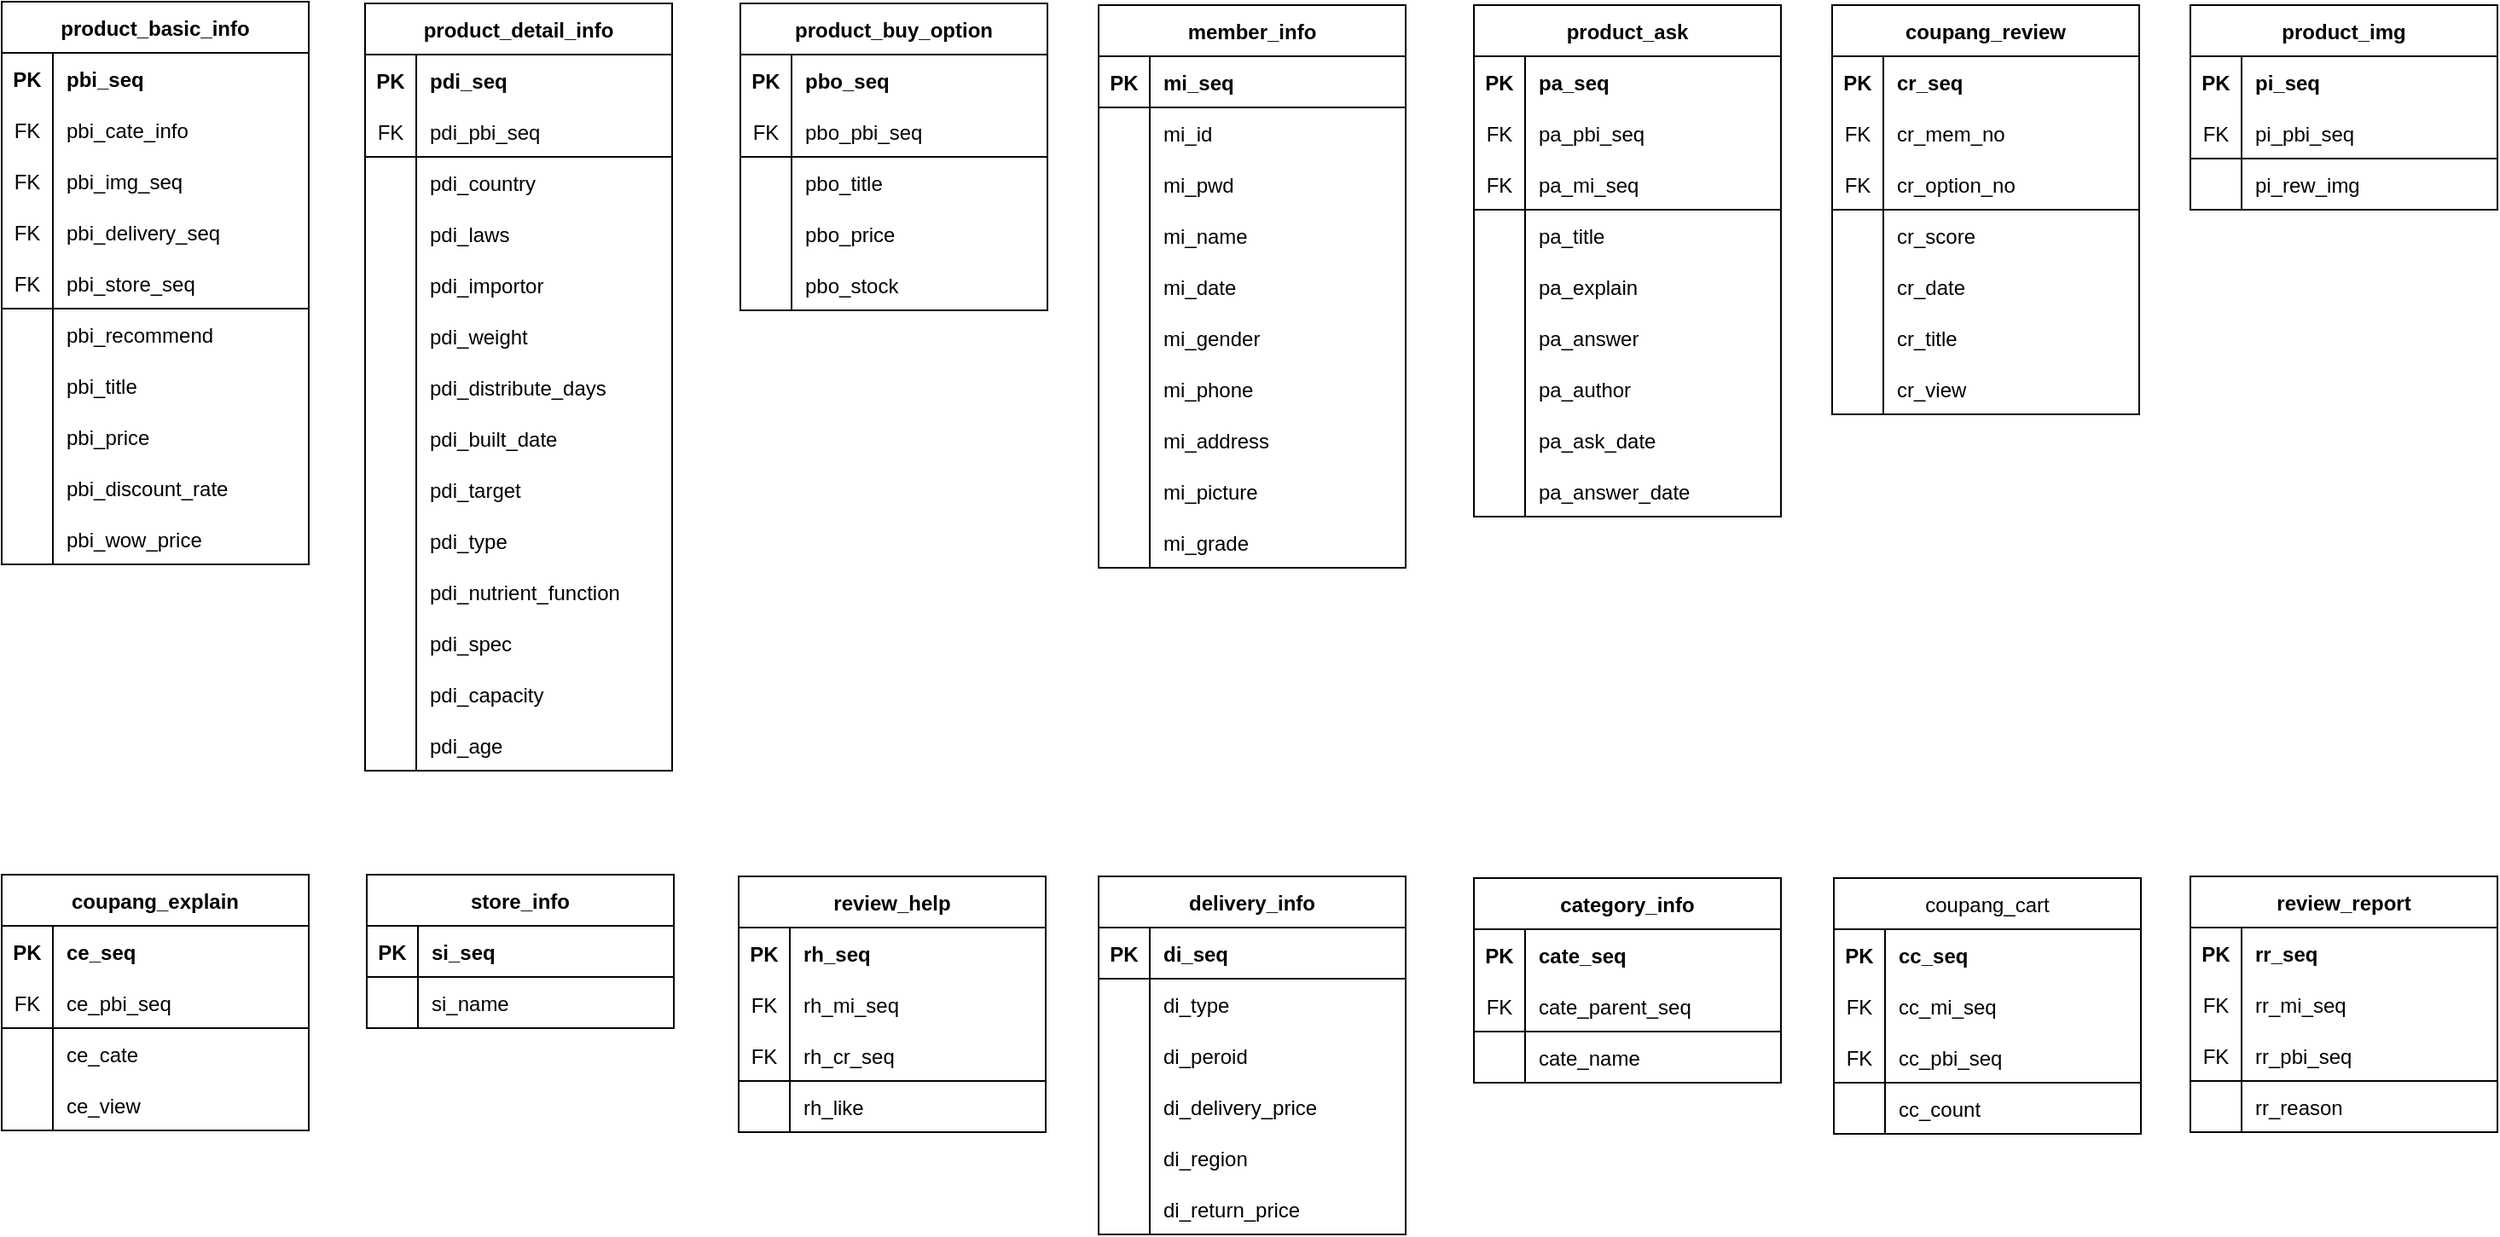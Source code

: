 <mxfile version="20.6.0" type="device"><diagram id="kfBVrEMEbnq6LdRovGyR" name="페이지-1"><mxGraphModel dx="1887" dy="980" grid="1" gridSize="10" guides="1" tooltips="1" connect="1" arrows="1" fold="1" page="1" pageScale="1" pageWidth="1500" pageHeight="1500" math="0" shadow="0"><root><mxCell id="0"/><mxCell id="1" parent="0"/><mxCell id="So4JL9yO8KhDdwIBLUJm-1" value="product_basic_info" style="shape=table;startSize=30;container=1;collapsible=1;childLayout=tableLayout;fixedRows=1;rowLines=0;fontStyle=1;align=center;resizeLast=1;" parent="1" vertex="1"><mxGeometry x="17" y="18" width="180" height="330" as="geometry"/></mxCell><mxCell id="So4JL9yO8KhDdwIBLUJm-31" value="" style="shape=tableRow;horizontal=0;startSize=0;swimlaneHead=0;swimlaneBody=0;fillColor=none;collapsible=0;dropTarget=0;points=[[0,0.5],[1,0.5]];portConstraint=eastwest;top=0;left=0;right=0;bottom=0;" parent="So4JL9yO8KhDdwIBLUJm-1" vertex="1"><mxGeometry y="30" width="180" height="30" as="geometry"/></mxCell><mxCell id="So4JL9yO8KhDdwIBLUJm-32" value="PK" style="shape=partialRectangle;connectable=0;fillColor=none;top=0;left=0;bottom=0;right=0;fontStyle=1;overflow=hidden;" parent="So4JL9yO8KhDdwIBLUJm-31" vertex="1"><mxGeometry width="30" height="30" as="geometry"><mxRectangle width="30" height="30" as="alternateBounds"/></mxGeometry></mxCell><mxCell id="So4JL9yO8KhDdwIBLUJm-33" value="pbi_seq" style="shape=partialRectangle;connectable=0;fillColor=none;top=0;left=0;bottom=0;right=0;align=left;spacingLeft=6;fontStyle=1;overflow=hidden;" parent="So4JL9yO8KhDdwIBLUJm-31" vertex="1"><mxGeometry x="30" width="150" height="30" as="geometry"><mxRectangle width="150" height="30" as="alternateBounds"/></mxGeometry></mxCell><mxCell id="So4JL9yO8KhDdwIBLUJm-35" value="" style="shape=tableRow;horizontal=0;startSize=0;swimlaneHead=0;swimlaneBody=0;fillColor=none;collapsible=0;dropTarget=0;points=[[0,0.5],[1,0.5]];portConstraint=eastwest;top=0;left=0;right=0;bottom=0;" parent="So4JL9yO8KhDdwIBLUJm-1" vertex="1"><mxGeometry y="60" width="180" height="30" as="geometry"/></mxCell><mxCell id="So4JL9yO8KhDdwIBLUJm-36" value="FK" style="shape=partialRectangle;connectable=0;fillColor=none;top=0;left=0;bottom=0;right=0;fontStyle=0;overflow=hidden;" parent="So4JL9yO8KhDdwIBLUJm-35" vertex="1"><mxGeometry width="30" height="30" as="geometry"><mxRectangle width="30" height="30" as="alternateBounds"/></mxGeometry></mxCell><mxCell id="So4JL9yO8KhDdwIBLUJm-37" value="pbi_cate_info" style="shape=partialRectangle;connectable=0;fillColor=none;top=0;left=0;bottom=0;right=0;align=left;spacingLeft=6;fontStyle=0;overflow=hidden;" parent="So4JL9yO8KhDdwIBLUJm-35" vertex="1"><mxGeometry x="30" width="150" height="30" as="geometry"><mxRectangle width="150" height="30" as="alternateBounds"/></mxGeometry></mxCell><mxCell id="So4JL9yO8KhDdwIBLUJm-43" value="" style="shape=tableRow;horizontal=0;startSize=0;swimlaneHead=0;swimlaneBody=0;fillColor=none;collapsible=0;dropTarget=0;points=[[0,0.5],[1,0.5]];portConstraint=eastwest;top=0;left=0;right=0;bottom=0;" parent="So4JL9yO8KhDdwIBLUJm-1" vertex="1"><mxGeometry y="90" width="180" height="30" as="geometry"/></mxCell><mxCell id="So4JL9yO8KhDdwIBLUJm-44" value="FK" style="shape=partialRectangle;connectable=0;fillColor=none;top=0;left=0;bottom=0;right=0;fontStyle=0;overflow=hidden;" parent="So4JL9yO8KhDdwIBLUJm-43" vertex="1"><mxGeometry width="30" height="30" as="geometry"><mxRectangle width="30" height="30" as="alternateBounds"/></mxGeometry></mxCell><mxCell id="So4JL9yO8KhDdwIBLUJm-45" value="pbi_img_seq" style="shape=partialRectangle;connectable=0;fillColor=none;top=0;left=0;bottom=0;right=0;align=left;spacingLeft=6;fontStyle=0;overflow=hidden;" parent="So4JL9yO8KhDdwIBLUJm-43" vertex="1"><mxGeometry x="30" width="150" height="30" as="geometry"><mxRectangle width="150" height="30" as="alternateBounds"/></mxGeometry></mxCell><mxCell id="So4JL9yO8KhDdwIBLUJm-39" value="" style="shape=tableRow;horizontal=0;startSize=0;swimlaneHead=0;swimlaneBody=0;fillColor=none;collapsible=0;dropTarget=0;points=[[0,0.5],[1,0.5]];portConstraint=eastwest;top=0;left=0;right=0;bottom=0;" parent="So4JL9yO8KhDdwIBLUJm-1" vertex="1"><mxGeometry y="120" width="180" height="30" as="geometry"/></mxCell><mxCell id="So4JL9yO8KhDdwIBLUJm-40" value="FK" style="shape=partialRectangle;connectable=0;fillColor=none;top=0;left=0;bottom=0;right=0;fontStyle=0;overflow=hidden;" parent="So4JL9yO8KhDdwIBLUJm-39" vertex="1"><mxGeometry width="30" height="30" as="geometry"><mxRectangle width="30" height="30" as="alternateBounds"/></mxGeometry></mxCell><mxCell id="So4JL9yO8KhDdwIBLUJm-41" value="pbi_delivery_seq" style="shape=partialRectangle;connectable=0;fillColor=none;top=0;left=0;bottom=0;right=0;align=left;spacingLeft=6;fontStyle=0;overflow=hidden;" parent="So4JL9yO8KhDdwIBLUJm-39" vertex="1"><mxGeometry x="30" width="150" height="30" as="geometry"><mxRectangle width="150" height="30" as="alternateBounds"/></mxGeometry></mxCell><mxCell id="So4JL9yO8KhDdwIBLUJm-2" value="" style="shape=tableRow;horizontal=0;startSize=0;swimlaneHead=0;swimlaneBody=0;fillColor=none;collapsible=0;dropTarget=0;points=[[0,0.5],[1,0.5]];portConstraint=eastwest;top=0;left=0;right=0;bottom=1;fontStyle=4" parent="So4JL9yO8KhDdwIBLUJm-1" vertex="1"><mxGeometry y="150" width="180" height="30" as="geometry"/></mxCell><mxCell id="So4JL9yO8KhDdwIBLUJm-3" value="FK" style="shape=partialRectangle;connectable=0;fillColor=none;top=0;left=0;bottom=0;right=0;fontStyle=0;overflow=hidden;" parent="So4JL9yO8KhDdwIBLUJm-2" vertex="1"><mxGeometry width="30" height="30" as="geometry"><mxRectangle width="30" height="30" as="alternateBounds"/></mxGeometry></mxCell><mxCell id="So4JL9yO8KhDdwIBLUJm-4" value="pbi_store_seq" style="shape=partialRectangle;connectable=0;fillColor=none;top=0;left=0;bottom=0;right=0;align=left;spacingLeft=6;fontStyle=0;overflow=hidden;" parent="So4JL9yO8KhDdwIBLUJm-2" vertex="1"><mxGeometry x="30" width="150" height="30" as="geometry"><mxRectangle width="150" height="30" as="alternateBounds"/></mxGeometry></mxCell><mxCell id="So4JL9yO8KhDdwIBLUJm-5" value="" style="shape=tableRow;horizontal=0;startSize=0;swimlaneHead=0;swimlaneBody=0;fillColor=none;collapsible=0;dropTarget=0;points=[[0,0.5],[1,0.5]];portConstraint=eastwest;top=0;left=0;right=0;bottom=0;" parent="So4JL9yO8KhDdwIBLUJm-1" vertex="1"><mxGeometry y="180" width="180" height="30" as="geometry"/></mxCell><mxCell id="So4JL9yO8KhDdwIBLUJm-6" value="" style="shape=partialRectangle;connectable=0;fillColor=none;top=0;left=0;bottom=0;right=0;editable=1;overflow=hidden;" parent="So4JL9yO8KhDdwIBLUJm-5" vertex="1"><mxGeometry width="30" height="30" as="geometry"><mxRectangle width="30" height="30" as="alternateBounds"/></mxGeometry></mxCell><mxCell id="So4JL9yO8KhDdwIBLUJm-7" value="pbi_recommend" style="shape=partialRectangle;connectable=0;fillColor=none;top=0;left=0;bottom=0;right=0;align=left;spacingLeft=6;overflow=hidden;" parent="So4JL9yO8KhDdwIBLUJm-5" vertex="1"><mxGeometry x="30" width="150" height="30" as="geometry"><mxRectangle width="150" height="30" as="alternateBounds"/></mxGeometry></mxCell><mxCell id="So4JL9yO8KhDdwIBLUJm-8" value="" style="shape=tableRow;horizontal=0;startSize=0;swimlaneHead=0;swimlaneBody=0;fillColor=none;collapsible=0;dropTarget=0;points=[[0,0.5],[1,0.5]];portConstraint=eastwest;top=0;left=0;right=0;bottom=0;" parent="So4JL9yO8KhDdwIBLUJm-1" vertex="1"><mxGeometry y="210" width="180" height="30" as="geometry"/></mxCell><mxCell id="So4JL9yO8KhDdwIBLUJm-9" value="" style="shape=partialRectangle;connectable=0;fillColor=none;top=0;left=0;bottom=0;right=0;editable=1;overflow=hidden;" parent="So4JL9yO8KhDdwIBLUJm-8" vertex="1"><mxGeometry width="30" height="30" as="geometry"><mxRectangle width="30" height="30" as="alternateBounds"/></mxGeometry></mxCell><mxCell id="So4JL9yO8KhDdwIBLUJm-10" value="pbi_title" style="shape=partialRectangle;connectable=0;fillColor=none;top=0;left=0;bottom=0;right=0;align=left;spacingLeft=6;overflow=hidden;" parent="So4JL9yO8KhDdwIBLUJm-8" vertex="1"><mxGeometry x="30" width="150" height="30" as="geometry"><mxRectangle width="150" height="30" as="alternateBounds"/></mxGeometry></mxCell><mxCell id="So4JL9yO8KhDdwIBLUJm-11" value="" style="shape=tableRow;horizontal=0;startSize=0;swimlaneHead=0;swimlaneBody=0;fillColor=none;collapsible=0;dropTarget=0;points=[[0,0.5],[1,0.5]];portConstraint=eastwest;top=0;left=0;right=0;bottom=0;" parent="So4JL9yO8KhDdwIBLUJm-1" vertex="1"><mxGeometry y="240" width="180" height="30" as="geometry"/></mxCell><mxCell id="So4JL9yO8KhDdwIBLUJm-12" value="" style="shape=partialRectangle;connectable=0;fillColor=none;top=0;left=0;bottom=0;right=0;editable=1;overflow=hidden;" parent="So4JL9yO8KhDdwIBLUJm-11" vertex="1"><mxGeometry width="30" height="30" as="geometry"><mxRectangle width="30" height="30" as="alternateBounds"/></mxGeometry></mxCell><mxCell id="So4JL9yO8KhDdwIBLUJm-13" value="pbi_price" style="shape=partialRectangle;connectable=0;fillColor=none;top=0;left=0;bottom=0;right=0;align=left;spacingLeft=6;overflow=hidden;" parent="So4JL9yO8KhDdwIBLUJm-11" vertex="1"><mxGeometry x="30" width="150" height="30" as="geometry"><mxRectangle width="150" height="30" as="alternateBounds"/></mxGeometry></mxCell><mxCell id="So4JL9yO8KhDdwIBLUJm-47" value="" style="shape=tableRow;horizontal=0;startSize=0;swimlaneHead=0;swimlaneBody=0;fillColor=none;collapsible=0;dropTarget=0;points=[[0,0.5],[1,0.5]];portConstraint=eastwest;top=0;left=0;right=0;bottom=0;" parent="So4JL9yO8KhDdwIBLUJm-1" vertex="1"><mxGeometry y="270" width="180" height="30" as="geometry"/></mxCell><mxCell id="So4JL9yO8KhDdwIBLUJm-48" value="" style="shape=partialRectangle;connectable=0;fillColor=none;top=0;left=0;bottom=0;right=0;editable=1;overflow=hidden;" parent="So4JL9yO8KhDdwIBLUJm-47" vertex="1"><mxGeometry width="30" height="30" as="geometry"><mxRectangle width="30" height="30" as="alternateBounds"/></mxGeometry></mxCell><mxCell id="So4JL9yO8KhDdwIBLUJm-49" value="pbi_discount_rate" style="shape=partialRectangle;connectable=0;fillColor=none;top=0;left=0;bottom=0;right=0;align=left;spacingLeft=6;overflow=hidden;" parent="So4JL9yO8KhDdwIBLUJm-47" vertex="1"><mxGeometry x="30" width="150" height="30" as="geometry"><mxRectangle width="150" height="30" as="alternateBounds"/></mxGeometry></mxCell><mxCell id="So4JL9yO8KhDdwIBLUJm-51" value="" style="shape=tableRow;horizontal=0;startSize=0;swimlaneHead=0;swimlaneBody=0;fillColor=none;collapsible=0;dropTarget=0;points=[[0,0.5],[1,0.5]];portConstraint=eastwest;top=0;left=0;right=0;bottom=0;" parent="So4JL9yO8KhDdwIBLUJm-1" vertex="1"><mxGeometry y="300" width="180" height="30" as="geometry"/></mxCell><mxCell id="So4JL9yO8KhDdwIBLUJm-52" value="" style="shape=partialRectangle;connectable=0;fillColor=none;top=0;left=0;bottom=0;right=0;editable=1;overflow=hidden;" parent="So4JL9yO8KhDdwIBLUJm-51" vertex="1"><mxGeometry width="30" height="30" as="geometry"><mxRectangle width="30" height="30" as="alternateBounds"/></mxGeometry></mxCell><mxCell id="So4JL9yO8KhDdwIBLUJm-53" value="pbi_wow_price" style="shape=partialRectangle;connectable=0;fillColor=none;top=0;left=0;bottom=0;right=0;align=left;spacingLeft=6;overflow=hidden;" parent="So4JL9yO8KhDdwIBLUJm-51" vertex="1"><mxGeometry x="30" width="150" height="30" as="geometry"><mxRectangle width="150" height="30" as="alternateBounds"/></mxGeometry></mxCell><mxCell id="So4JL9yO8KhDdwIBLUJm-85" value="product_detail_info" style="shape=table;startSize=30;container=1;collapsible=1;childLayout=tableLayout;fixedRows=1;rowLines=0;fontStyle=1;align=center;resizeLast=1;" parent="1" vertex="1"><mxGeometry x="230" y="19" width="180" height="450" as="geometry"/></mxCell><mxCell id="So4JL9yO8KhDdwIBLUJm-99" value="" style="shape=tableRow;horizontal=0;startSize=0;swimlaneHead=0;swimlaneBody=0;fillColor=none;collapsible=0;dropTarget=0;points=[[0,0.5],[1,0.5]];portConstraint=eastwest;top=0;left=0;right=0;bottom=0;" parent="So4JL9yO8KhDdwIBLUJm-85" vertex="1"><mxGeometry y="30" width="180" height="30" as="geometry"/></mxCell><mxCell id="So4JL9yO8KhDdwIBLUJm-100" value="PK" style="shape=partialRectangle;connectable=0;fillColor=none;top=0;left=0;bottom=0;right=0;fontStyle=1;overflow=hidden;" parent="So4JL9yO8KhDdwIBLUJm-99" vertex="1"><mxGeometry width="30" height="30" as="geometry"><mxRectangle width="30" height="30" as="alternateBounds"/></mxGeometry></mxCell><mxCell id="So4JL9yO8KhDdwIBLUJm-101" value="pdi_seq" style="shape=partialRectangle;connectable=0;fillColor=none;top=0;left=0;bottom=0;right=0;align=left;spacingLeft=6;fontStyle=1;overflow=hidden;" parent="So4JL9yO8KhDdwIBLUJm-99" vertex="1"><mxGeometry x="30" width="150" height="30" as="geometry"><mxRectangle width="150" height="30" as="alternateBounds"/></mxGeometry></mxCell><mxCell id="So4JL9yO8KhDdwIBLUJm-86" value="" style="shape=tableRow;horizontal=0;startSize=0;swimlaneHead=0;swimlaneBody=0;fillColor=none;collapsible=0;dropTarget=0;points=[[0,0.5],[1,0.5]];portConstraint=eastwest;top=0;left=0;right=0;bottom=1;fontStyle=1" parent="So4JL9yO8KhDdwIBLUJm-85" vertex="1"><mxGeometry y="60" width="180" height="30" as="geometry"/></mxCell><mxCell id="So4JL9yO8KhDdwIBLUJm-87" value="FK" style="shape=partialRectangle;connectable=0;fillColor=none;top=0;left=0;bottom=0;right=0;fontStyle=0;overflow=hidden;" parent="So4JL9yO8KhDdwIBLUJm-86" vertex="1"><mxGeometry width="30" height="30" as="geometry"><mxRectangle width="30" height="30" as="alternateBounds"/></mxGeometry></mxCell><mxCell id="So4JL9yO8KhDdwIBLUJm-88" value="pdi_pbi_seq" style="shape=partialRectangle;connectable=0;fillColor=none;top=0;left=0;bottom=0;right=0;align=left;spacingLeft=6;fontStyle=0;overflow=hidden;" parent="So4JL9yO8KhDdwIBLUJm-86" vertex="1"><mxGeometry x="30" width="150" height="30" as="geometry"><mxRectangle width="150" height="30" as="alternateBounds"/></mxGeometry></mxCell><mxCell id="So4JL9yO8KhDdwIBLUJm-89" value="" style="shape=tableRow;horizontal=0;startSize=0;swimlaneHead=0;swimlaneBody=0;fillColor=none;collapsible=0;dropTarget=0;points=[[0,0.5],[1,0.5]];portConstraint=eastwest;top=0;left=0;right=0;bottom=0;" parent="So4JL9yO8KhDdwIBLUJm-85" vertex="1"><mxGeometry y="90" width="180" height="30" as="geometry"/></mxCell><mxCell id="So4JL9yO8KhDdwIBLUJm-90" value="" style="shape=partialRectangle;connectable=0;fillColor=none;top=0;left=0;bottom=0;right=0;editable=1;overflow=hidden;" parent="So4JL9yO8KhDdwIBLUJm-89" vertex="1"><mxGeometry width="30" height="30" as="geometry"><mxRectangle width="30" height="30" as="alternateBounds"/></mxGeometry></mxCell><mxCell id="So4JL9yO8KhDdwIBLUJm-91" value="pdi_country" style="shape=partialRectangle;connectable=0;fillColor=none;top=0;left=0;bottom=0;right=0;align=left;spacingLeft=6;overflow=hidden;" parent="So4JL9yO8KhDdwIBLUJm-89" vertex="1"><mxGeometry x="30" width="150" height="30" as="geometry"><mxRectangle width="150" height="30" as="alternateBounds"/></mxGeometry></mxCell><mxCell id="So4JL9yO8KhDdwIBLUJm-92" value="" style="shape=tableRow;horizontal=0;startSize=0;swimlaneHead=0;swimlaneBody=0;fillColor=none;collapsible=0;dropTarget=0;points=[[0,0.5],[1,0.5]];portConstraint=eastwest;top=0;left=0;right=0;bottom=0;" parent="So4JL9yO8KhDdwIBLUJm-85" vertex="1"><mxGeometry y="120" width="180" height="30" as="geometry"/></mxCell><mxCell id="So4JL9yO8KhDdwIBLUJm-93" value="" style="shape=partialRectangle;connectable=0;fillColor=none;top=0;left=0;bottom=0;right=0;editable=1;overflow=hidden;" parent="So4JL9yO8KhDdwIBLUJm-92" vertex="1"><mxGeometry width="30" height="30" as="geometry"><mxRectangle width="30" height="30" as="alternateBounds"/></mxGeometry></mxCell><mxCell id="So4JL9yO8KhDdwIBLUJm-94" value="pdi_laws" style="shape=partialRectangle;connectable=0;fillColor=none;top=0;left=0;bottom=0;right=0;align=left;spacingLeft=6;overflow=hidden;" parent="So4JL9yO8KhDdwIBLUJm-92" vertex="1"><mxGeometry x="30" width="150" height="30" as="geometry"><mxRectangle width="150" height="30" as="alternateBounds"/></mxGeometry></mxCell><mxCell id="So4JL9yO8KhDdwIBLUJm-103" value="" style="shape=tableRow;horizontal=0;startSize=0;swimlaneHead=0;swimlaneBody=0;fillColor=none;collapsible=0;dropTarget=0;points=[[0,0.5],[1,0.5]];portConstraint=eastwest;top=0;left=0;right=0;bottom=0;" parent="So4JL9yO8KhDdwIBLUJm-85" vertex="1"><mxGeometry y="150" width="180" height="30" as="geometry"/></mxCell><mxCell id="So4JL9yO8KhDdwIBLUJm-104" value="" style="shape=partialRectangle;connectable=0;fillColor=none;top=0;left=0;bottom=0;right=0;editable=1;overflow=hidden;" parent="So4JL9yO8KhDdwIBLUJm-103" vertex="1"><mxGeometry width="30" height="30" as="geometry"><mxRectangle width="30" height="30" as="alternateBounds"/></mxGeometry></mxCell><mxCell id="So4JL9yO8KhDdwIBLUJm-105" value="pdi_importor" style="shape=partialRectangle;connectable=0;fillColor=none;top=0;left=0;bottom=0;right=0;align=left;spacingLeft=6;overflow=hidden;" parent="So4JL9yO8KhDdwIBLUJm-103" vertex="1"><mxGeometry x="30" width="150" height="30" as="geometry"><mxRectangle width="150" height="30" as="alternateBounds"/></mxGeometry></mxCell><mxCell id="So4JL9yO8KhDdwIBLUJm-107" value="" style="shape=tableRow;horizontal=0;startSize=0;swimlaneHead=0;swimlaneBody=0;fillColor=none;collapsible=0;dropTarget=0;points=[[0,0.5],[1,0.5]];portConstraint=eastwest;top=0;left=0;right=0;bottom=0;" parent="So4JL9yO8KhDdwIBLUJm-85" vertex="1"><mxGeometry y="180" width="180" height="30" as="geometry"/></mxCell><mxCell id="So4JL9yO8KhDdwIBLUJm-108" value="" style="shape=partialRectangle;connectable=0;fillColor=none;top=0;left=0;bottom=0;right=0;editable=1;overflow=hidden;" parent="So4JL9yO8KhDdwIBLUJm-107" vertex="1"><mxGeometry width="30" height="30" as="geometry"><mxRectangle width="30" height="30" as="alternateBounds"/></mxGeometry></mxCell><mxCell id="So4JL9yO8KhDdwIBLUJm-109" value="pdi_weight" style="shape=partialRectangle;connectable=0;fillColor=none;top=0;left=0;bottom=0;right=0;align=left;spacingLeft=6;overflow=hidden;" parent="So4JL9yO8KhDdwIBLUJm-107" vertex="1"><mxGeometry x="30" width="150" height="30" as="geometry"><mxRectangle width="150" height="30" as="alternateBounds"/></mxGeometry></mxCell><mxCell id="So4JL9yO8KhDdwIBLUJm-111" value="" style="shape=tableRow;horizontal=0;startSize=0;swimlaneHead=0;swimlaneBody=0;fillColor=none;collapsible=0;dropTarget=0;points=[[0,0.5],[1,0.5]];portConstraint=eastwest;top=0;left=0;right=0;bottom=0;" parent="So4JL9yO8KhDdwIBLUJm-85" vertex="1"><mxGeometry y="210" width="180" height="30" as="geometry"/></mxCell><mxCell id="So4JL9yO8KhDdwIBLUJm-112" value="" style="shape=partialRectangle;connectable=0;fillColor=none;top=0;left=0;bottom=0;right=0;editable=1;overflow=hidden;" parent="So4JL9yO8KhDdwIBLUJm-111" vertex="1"><mxGeometry width="30" height="30" as="geometry"><mxRectangle width="30" height="30" as="alternateBounds"/></mxGeometry></mxCell><mxCell id="So4JL9yO8KhDdwIBLUJm-113" value="pdi_distribute_days" style="shape=partialRectangle;connectable=0;fillColor=none;top=0;left=0;bottom=0;right=0;align=left;spacingLeft=6;overflow=hidden;" parent="So4JL9yO8KhDdwIBLUJm-111" vertex="1"><mxGeometry x="30" width="150" height="30" as="geometry"><mxRectangle width="150" height="30" as="alternateBounds"/></mxGeometry></mxCell><mxCell id="So4JL9yO8KhDdwIBLUJm-115" value="" style="shape=tableRow;horizontal=0;startSize=0;swimlaneHead=0;swimlaneBody=0;fillColor=none;collapsible=0;dropTarget=0;points=[[0,0.5],[1,0.5]];portConstraint=eastwest;top=0;left=0;right=0;bottom=0;" parent="So4JL9yO8KhDdwIBLUJm-85" vertex="1"><mxGeometry y="240" width="180" height="30" as="geometry"/></mxCell><mxCell id="So4JL9yO8KhDdwIBLUJm-116" value="" style="shape=partialRectangle;connectable=0;fillColor=none;top=0;left=0;bottom=0;right=0;editable=1;overflow=hidden;" parent="So4JL9yO8KhDdwIBLUJm-115" vertex="1"><mxGeometry width="30" height="30" as="geometry"><mxRectangle width="30" height="30" as="alternateBounds"/></mxGeometry></mxCell><mxCell id="So4JL9yO8KhDdwIBLUJm-117" value="pdi_built_date" style="shape=partialRectangle;connectable=0;fillColor=none;top=0;left=0;bottom=0;right=0;align=left;spacingLeft=6;overflow=hidden;" parent="So4JL9yO8KhDdwIBLUJm-115" vertex="1"><mxGeometry x="30" width="150" height="30" as="geometry"><mxRectangle width="150" height="30" as="alternateBounds"/></mxGeometry></mxCell><mxCell id="So4JL9yO8KhDdwIBLUJm-119" value="" style="shape=tableRow;horizontal=0;startSize=0;swimlaneHead=0;swimlaneBody=0;fillColor=none;collapsible=0;dropTarget=0;points=[[0,0.5],[1,0.5]];portConstraint=eastwest;top=0;left=0;right=0;bottom=0;" parent="So4JL9yO8KhDdwIBLUJm-85" vertex="1"><mxGeometry y="270" width="180" height="30" as="geometry"/></mxCell><mxCell id="So4JL9yO8KhDdwIBLUJm-120" value="" style="shape=partialRectangle;connectable=0;fillColor=none;top=0;left=0;bottom=0;right=0;editable=1;overflow=hidden;" parent="So4JL9yO8KhDdwIBLUJm-119" vertex="1"><mxGeometry width="30" height="30" as="geometry"><mxRectangle width="30" height="30" as="alternateBounds"/></mxGeometry></mxCell><mxCell id="So4JL9yO8KhDdwIBLUJm-121" value="pdi_target" style="shape=partialRectangle;connectable=0;fillColor=none;top=0;left=0;bottom=0;right=0;align=left;spacingLeft=6;overflow=hidden;" parent="So4JL9yO8KhDdwIBLUJm-119" vertex="1"><mxGeometry x="30" width="150" height="30" as="geometry"><mxRectangle width="150" height="30" as="alternateBounds"/></mxGeometry></mxCell><mxCell id="So4JL9yO8KhDdwIBLUJm-123" value="" style="shape=tableRow;horizontal=0;startSize=0;swimlaneHead=0;swimlaneBody=0;fillColor=none;collapsible=0;dropTarget=0;points=[[0,0.5],[1,0.5]];portConstraint=eastwest;top=0;left=0;right=0;bottom=0;" parent="So4JL9yO8KhDdwIBLUJm-85" vertex="1"><mxGeometry y="300" width="180" height="30" as="geometry"/></mxCell><mxCell id="So4JL9yO8KhDdwIBLUJm-124" value="" style="shape=partialRectangle;connectable=0;fillColor=none;top=0;left=0;bottom=0;right=0;editable=1;overflow=hidden;" parent="So4JL9yO8KhDdwIBLUJm-123" vertex="1"><mxGeometry width="30" height="30" as="geometry"><mxRectangle width="30" height="30" as="alternateBounds"/></mxGeometry></mxCell><mxCell id="So4JL9yO8KhDdwIBLUJm-125" value="pdi_type" style="shape=partialRectangle;connectable=0;fillColor=none;top=0;left=0;bottom=0;right=0;align=left;spacingLeft=6;overflow=hidden;" parent="So4JL9yO8KhDdwIBLUJm-123" vertex="1"><mxGeometry x="30" width="150" height="30" as="geometry"><mxRectangle width="150" height="30" as="alternateBounds"/></mxGeometry></mxCell><mxCell id="So4JL9yO8KhDdwIBLUJm-127" value="" style="shape=tableRow;horizontal=0;startSize=0;swimlaneHead=0;swimlaneBody=0;fillColor=none;collapsible=0;dropTarget=0;points=[[0,0.5],[1,0.5]];portConstraint=eastwest;top=0;left=0;right=0;bottom=0;" parent="So4JL9yO8KhDdwIBLUJm-85" vertex="1"><mxGeometry y="330" width="180" height="30" as="geometry"/></mxCell><mxCell id="So4JL9yO8KhDdwIBLUJm-128" value="" style="shape=partialRectangle;connectable=0;fillColor=none;top=0;left=0;bottom=0;right=0;editable=1;overflow=hidden;" parent="So4JL9yO8KhDdwIBLUJm-127" vertex="1"><mxGeometry width="30" height="30" as="geometry"><mxRectangle width="30" height="30" as="alternateBounds"/></mxGeometry></mxCell><mxCell id="So4JL9yO8KhDdwIBLUJm-129" value="pdi_nutrient_function" style="shape=partialRectangle;connectable=0;fillColor=none;top=0;left=0;bottom=0;right=0;align=left;spacingLeft=6;overflow=hidden;" parent="So4JL9yO8KhDdwIBLUJm-127" vertex="1"><mxGeometry x="30" width="150" height="30" as="geometry"><mxRectangle width="150" height="30" as="alternateBounds"/></mxGeometry></mxCell><mxCell id="So4JL9yO8KhDdwIBLUJm-131" value="" style="shape=tableRow;horizontal=0;startSize=0;swimlaneHead=0;swimlaneBody=0;fillColor=none;collapsible=0;dropTarget=0;points=[[0,0.5],[1,0.5]];portConstraint=eastwest;top=0;left=0;right=0;bottom=0;" parent="So4JL9yO8KhDdwIBLUJm-85" vertex="1"><mxGeometry y="360" width="180" height="30" as="geometry"/></mxCell><mxCell id="So4JL9yO8KhDdwIBLUJm-132" value="" style="shape=partialRectangle;connectable=0;fillColor=none;top=0;left=0;bottom=0;right=0;editable=1;overflow=hidden;" parent="So4JL9yO8KhDdwIBLUJm-131" vertex="1"><mxGeometry width="30" height="30" as="geometry"><mxRectangle width="30" height="30" as="alternateBounds"/></mxGeometry></mxCell><mxCell id="So4JL9yO8KhDdwIBLUJm-133" value="pdi_spec" style="shape=partialRectangle;connectable=0;fillColor=none;top=0;left=0;bottom=0;right=0;align=left;spacingLeft=6;overflow=hidden;" parent="So4JL9yO8KhDdwIBLUJm-131" vertex="1"><mxGeometry x="30" width="150" height="30" as="geometry"><mxRectangle width="150" height="30" as="alternateBounds"/></mxGeometry></mxCell><mxCell id="So4JL9yO8KhDdwIBLUJm-135" value="" style="shape=tableRow;horizontal=0;startSize=0;swimlaneHead=0;swimlaneBody=0;fillColor=none;collapsible=0;dropTarget=0;points=[[0,0.5],[1,0.5]];portConstraint=eastwest;top=0;left=0;right=0;bottom=0;" parent="So4JL9yO8KhDdwIBLUJm-85" vertex="1"><mxGeometry y="390" width="180" height="30" as="geometry"/></mxCell><mxCell id="So4JL9yO8KhDdwIBLUJm-136" value="" style="shape=partialRectangle;connectable=0;fillColor=none;top=0;left=0;bottom=0;right=0;editable=1;overflow=hidden;" parent="So4JL9yO8KhDdwIBLUJm-135" vertex="1"><mxGeometry width="30" height="30" as="geometry"><mxRectangle width="30" height="30" as="alternateBounds"/></mxGeometry></mxCell><mxCell id="So4JL9yO8KhDdwIBLUJm-137" value="pdi_capacity" style="shape=partialRectangle;connectable=0;fillColor=none;top=0;left=0;bottom=0;right=0;align=left;spacingLeft=6;overflow=hidden;" parent="So4JL9yO8KhDdwIBLUJm-135" vertex="1"><mxGeometry x="30" width="150" height="30" as="geometry"><mxRectangle width="150" height="30" as="alternateBounds"/></mxGeometry></mxCell><mxCell id="So4JL9yO8KhDdwIBLUJm-95" value="" style="shape=tableRow;horizontal=0;startSize=0;swimlaneHead=0;swimlaneBody=0;fillColor=none;collapsible=0;dropTarget=0;points=[[0,0.5],[1,0.5]];portConstraint=eastwest;top=0;left=0;right=0;bottom=0;" parent="So4JL9yO8KhDdwIBLUJm-85" vertex="1"><mxGeometry y="420" width="180" height="30" as="geometry"/></mxCell><mxCell id="So4JL9yO8KhDdwIBLUJm-96" value="" style="shape=partialRectangle;connectable=0;fillColor=none;top=0;left=0;bottom=0;right=0;editable=1;overflow=hidden;" parent="So4JL9yO8KhDdwIBLUJm-95" vertex="1"><mxGeometry width="30" height="30" as="geometry"><mxRectangle width="30" height="30" as="alternateBounds"/></mxGeometry></mxCell><mxCell id="So4JL9yO8KhDdwIBLUJm-97" value="pdi_age" style="shape=partialRectangle;connectable=0;fillColor=none;top=0;left=0;bottom=0;right=0;align=left;spacingLeft=6;overflow=hidden;" parent="So4JL9yO8KhDdwIBLUJm-95" vertex="1"><mxGeometry x="30" width="150" height="30" as="geometry"><mxRectangle width="150" height="30" as="alternateBounds"/></mxGeometry></mxCell><mxCell id="So4JL9yO8KhDdwIBLUJm-142" value="product_buy_option" style="shape=table;startSize=30;container=1;collapsible=1;childLayout=tableLayout;fixedRows=1;rowLines=0;fontStyle=1;align=center;resizeLast=1;" parent="1" vertex="1"><mxGeometry x="450" y="19" width="180" height="180" as="geometry"/></mxCell><mxCell id="So4JL9yO8KhDdwIBLUJm-156" value="" style="shape=tableRow;horizontal=0;startSize=0;swimlaneHead=0;swimlaneBody=0;fillColor=none;collapsible=0;dropTarget=0;points=[[0,0.5],[1,0.5]];portConstraint=eastwest;top=0;left=0;right=0;bottom=0;" parent="So4JL9yO8KhDdwIBLUJm-142" vertex="1"><mxGeometry y="30" width="180" height="30" as="geometry"/></mxCell><mxCell id="So4JL9yO8KhDdwIBLUJm-157" value="PK" style="shape=partialRectangle;connectable=0;fillColor=none;top=0;left=0;bottom=0;right=0;fontStyle=1;overflow=hidden;" parent="So4JL9yO8KhDdwIBLUJm-156" vertex="1"><mxGeometry width="30" height="30" as="geometry"><mxRectangle width="30" height="30" as="alternateBounds"/></mxGeometry></mxCell><mxCell id="So4JL9yO8KhDdwIBLUJm-158" value="pbo_seq" style="shape=partialRectangle;connectable=0;fillColor=none;top=0;left=0;bottom=0;right=0;align=left;spacingLeft=6;fontStyle=1;overflow=hidden;" parent="So4JL9yO8KhDdwIBLUJm-156" vertex="1"><mxGeometry x="30" width="150" height="30" as="geometry"><mxRectangle width="150" height="30" as="alternateBounds"/></mxGeometry></mxCell><mxCell id="So4JL9yO8KhDdwIBLUJm-143" value="" style="shape=tableRow;horizontal=0;startSize=0;swimlaneHead=0;swimlaneBody=0;fillColor=none;collapsible=0;dropTarget=0;points=[[0,0.5],[1,0.5]];portConstraint=eastwest;top=0;left=0;right=0;bottom=1;" parent="So4JL9yO8KhDdwIBLUJm-142" vertex="1"><mxGeometry y="60" width="180" height="30" as="geometry"/></mxCell><mxCell id="So4JL9yO8KhDdwIBLUJm-144" value="FK" style="shape=partialRectangle;connectable=0;fillColor=none;top=0;left=0;bottom=0;right=0;fontStyle=0;overflow=hidden;" parent="So4JL9yO8KhDdwIBLUJm-143" vertex="1"><mxGeometry width="30" height="30" as="geometry"><mxRectangle width="30" height="30" as="alternateBounds"/></mxGeometry></mxCell><mxCell id="So4JL9yO8KhDdwIBLUJm-145" value="pbo_pbi_seq" style="shape=partialRectangle;connectable=0;fillColor=none;top=0;left=0;bottom=0;right=0;align=left;spacingLeft=6;fontStyle=0;overflow=hidden;" parent="So4JL9yO8KhDdwIBLUJm-143" vertex="1"><mxGeometry x="30" width="150" height="30" as="geometry"><mxRectangle width="150" height="30" as="alternateBounds"/></mxGeometry></mxCell><mxCell id="So4JL9yO8KhDdwIBLUJm-146" value="" style="shape=tableRow;horizontal=0;startSize=0;swimlaneHead=0;swimlaneBody=0;fillColor=none;collapsible=0;dropTarget=0;points=[[0,0.5],[1,0.5]];portConstraint=eastwest;top=0;left=0;right=0;bottom=0;" parent="So4JL9yO8KhDdwIBLUJm-142" vertex="1"><mxGeometry y="90" width="180" height="30" as="geometry"/></mxCell><mxCell id="So4JL9yO8KhDdwIBLUJm-147" value="" style="shape=partialRectangle;connectable=0;fillColor=none;top=0;left=0;bottom=0;right=0;editable=1;overflow=hidden;" parent="So4JL9yO8KhDdwIBLUJm-146" vertex="1"><mxGeometry width="30" height="30" as="geometry"><mxRectangle width="30" height="30" as="alternateBounds"/></mxGeometry></mxCell><mxCell id="So4JL9yO8KhDdwIBLUJm-148" value="pbo_title" style="shape=partialRectangle;connectable=0;fillColor=none;top=0;left=0;bottom=0;right=0;align=left;spacingLeft=6;overflow=hidden;" parent="So4JL9yO8KhDdwIBLUJm-146" vertex="1"><mxGeometry x="30" width="150" height="30" as="geometry"><mxRectangle width="150" height="30" as="alternateBounds"/></mxGeometry></mxCell><mxCell id="So4JL9yO8KhDdwIBLUJm-149" value="" style="shape=tableRow;horizontal=0;startSize=0;swimlaneHead=0;swimlaneBody=0;fillColor=none;collapsible=0;dropTarget=0;points=[[0,0.5],[1,0.5]];portConstraint=eastwest;top=0;left=0;right=0;bottom=0;" parent="So4JL9yO8KhDdwIBLUJm-142" vertex="1"><mxGeometry y="120" width="180" height="30" as="geometry"/></mxCell><mxCell id="So4JL9yO8KhDdwIBLUJm-150" value="" style="shape=partialRectangle;connectable=0;fillColor=none;top=0;left=0;bottom=0;right=0;editable=1;overflow=hidden;" parent="So4JL9yO8KhDdwIBLUJm-149" vertex="1"><mxGeometry width="30" height="30" as="geometry"><mxRectangle width="30" height="30" as="alternateBounds"/></mxGeometry></mxCell><mxCell id="So4JL9yO8KhDdwIBLUJm-151" value="pbo_price" style="shape=partialRectangle;connectable=0;fillColor=none;top=0;left=0;bottom=0;right=0;align=left;spacingLeft=6;overflow=hidden;" parent="So4JL9yO8KhDdwIBLUJm-149" vertex="1"><mxGeometry x="30" width="150" height="30" as="geometry"><mxRectangle width="150" height="30" as="alternateBounds"/></mxGeometry></mxCell><mxCell id="So4JL9yO8KhDdwIBLUJm-152" value="" style="shape=tableRow;horizontal=0;startSize=0;swimlaneHead=0;swimlaneBody=0;fillColor=none;collapsible=0;dropTarget=0;points=[[0,0.5],[1,0.5]];portConstraint=eastwest;top=0;left=0;right=0;bottom=0;" parent="So4JL9yO8KhDdwIBLUJm-142" vertex="1"><mxGeometry y="150" width="180" height="30" as="geometry"/></mxCell><mxCell id="So4JL9yO8KhDdwIBLUJm-153" value="" style="shape=partialRectangle;connectable=0;fillColor=none;top=0;left=0;bottom=0;right=0;editable=1;overflow=hidden;" parent="So4JL9yO8KhDdwIBLUJm-152" vertex="1"><mxGeometry width="30" height="30" as="geometry"><mxRectangle width="30" height="30" as="alternateBounds"/></mxGeometry></mxCell><mxCell id="So4JL9yO8KhDdwIBLUJm-154" value="pbo_stock" style="shape=partialRectangle;connectable=0;fillColor=none;top=0;left=0;bottom=0;right=0;align=left;spacingLeft=6;overflow=hidden;" parent="So4JL9yO8KhDdwIBLUJm-152" vertex="1"><mxGeometry x="30" width="150" height="30" as="geometry"><mxRectangle width="150" height="30" as="alternateBounds"/></mxGeometry></mxCell><mxCell id="So4JL9yO8KhDdwIBLUJm-159" value="member_info" style="shape=table;startSize=30;container=1;collapsible=1;childLayout=tableLayout;fixedRows=1;rowLines=0;fontStyle=1;align=center;resizeLast=1;" parent="1" vertex="1"><mxGeometry x="660" y="20" width="180" height="330" as="geometry"/></mxCell><mxCell id="So4JL9yO8KhDdwIBLUJm-160" value="" style="shape=tableRow;horizontal=0;startSize=0;swimlaneHead=0;swimlaneBody=0;fillColor=none;collapsible=0;dropTarget=0;points=[[0,0.5],[1,0.5]];portConstraint=eastwest;top=0;left=0;right=0;bottom=1;" parent="So4JL9yO8KhDdwIBLUJm-159" vertex="1"><mxGeometry y="30" width="180" height="30" as="geometry"/></mxCell><mxCell id="So4JL9yO8KhDdwIBLUJm-161" value="PK" style="shape=partialRectangle;connectable=0;fillColor=none;top=0;left=0;bottom=0;right=0;fontStyle=1;overflow=hidden;" parent="So4JL9yO8KhDdwIBLUJm-160" vertex="1"><mxGeometry width="30" height="30" as="geometry"><mxRectangle width="30" height="30" as="alternateBounds"/></mxGeometry></mxCell><mxCell id="So4JL9yO8KhDdwIBLUJm-162" value="mi_seq" style="shape=partialRectangle;connectable=0;fillColor=none;top=0;left=0;bottom=0;right=0;align=left;spacingLeft=6;fontStyle=1;overflow=hidden;" parent="So4JL9yO8KhDdwIBLUJm-160" vertex="1"><mxGeometry x="30" width="150" height="30" as="geometry"><mxRectangle width="150" height="30" as="alternateBounds"/></mxGeometry></mxCell><mxCell id="So4JL9yO8KhDdwIBLUJm-163" value="" style="shape=tableRow;horizontal=0;startSize=0;swimlaneHead=0;swimlaneBody=0;fillColor=none;collapsible=0;dropTarget=0;points=[[0,0.5],[1,0.5]];portConstraint=eastwest;top=0;left=0;right=0;bottom=0;" parent="So4JL9yO8KhDdwIBLUJm-159" vertex="1"><mxGeometry y="60" width="180" height="30" as="geometry"/></mxCell><mxCell id="So4JL9yO8KhDdwIBLUJm-164" value="" style="shape=partialRectangle;connectable=0;fillColor=none;top=0;left=0;bottom=0;right=0;editable=1;overflow=hidden;" parent="So4JL9yO8KhDdwIBLUJm-163" vertex="1"><mxGeometry width="30" height="30" as="geometry"><mxRectangle width="30" height="30" as="alternateBounds"/></mxGeometry></mxCell><mxCell id="So4JL9yO8KhDdwIBLUJm-165" value="mi_id" style="shape=partialRectangle;connectable=0;fillColor=none;top=0;left=0;bottom=0;right=0;align=left;spacingLeft=6;overflow=hidden;" parent="So4JL9yO8KhDdwIBLUJm-163" vertex="1"><mxGeometry x="30" width="150" height="30" as="geometry"><mxRectangle width="150" height="30" as="alternateBounds"/></mxGeometry></mxCell><mxCell id="So4JL9yO8KhDdwIBLUJm-166" value="" style="shape=tableRow;horizontal=0;startSize=0;swimlaneHead=0;swimlaneBody=0;fillColor=none;collapsible=0;dropTarget=0;points=[[0,0.5],[1,0.5]];portConstraint=eastwest;top=0;left=0;right=0;bottom=0;" parent="So4JL9yO8KhDdwIBLUJm-159" vertex="1"><mxGeometry y="90" width="180" height="30" as="geometry"/></mxCell><mxCell id="So4JL9yO8KhDdwIBLUJm-167" value="" style="shape=partialRectangle;connectable=0;fillColor=none;top=0;left=0;bottom=0;right=0;editable=1;overflow=hidden;" parent="So4JL9yO8KhDdwIBLUJm-166" vertex="1"><mxGeometry width="30" height="30" as="geometry"><mxRectangle width="30" height="30" as="alternateBounds"/></mxGeometry></mxCell><mxCell id="So4JL9yO8KhDdwIBLUJm-168" value="mi_pwd" style="shape=partialRectangle;connectable=0;fillColor=none;top=0;left=0;bottom=0;right=0;align=left;spacingLeft=6;overflow=hidden;" parent="So4JL9yO8KhDdwIBLUJm-166" vertex="1"><mxGeometry x="30" width="150" height="30" as="geometry"><mxRectangle width="150" height="30" as="alternateBounds"/></mxGeometry></mxCell><mxCell id="So4JL9yO8KhDdwIBLUJm-169" value="" style="shape=tableRow;horizontal=0;startSize=0;swimlaneHead=0;swimlaneBody=0;fillColor=none;collapsible=0;dropTarget=0;points=[[0,0.5],[1,0.5]];portConstraint=eastwest;top=0;left=0;right=0;bottom=0;" parent="So4JL9yO8KhDdwIBLUJm-159" vertex="1"><mxGeometry y="120" width="180" height="30" as="geometry"/></mxCell><mxCell id="So4JL9yO8KhDdwIBLUJm-170" value="" style="shape=partialRectangle;connectable=0;fillColor=none;top=0;left=0;bottom=0;right=0;editable=1;overflow=hidden;" parent="So4JL9yO8KhDdwIBLUJm-169" vertex="1"><mxGeometry width="30" height="30" as="geometry"><mxRectangle width="30" height="30" as="alternateBounds"/></mxGeometry></mxCell><mxCell id="So4JL9yO8KhDdwIBLUJm-171" value="mi_name" style="shape=partialRectangle;connectable=0;fillColor=none;top=0;left=0;bottom=0;right=0;align=left;spacingLeft=6;overflow=hidden;" parent="So4JL9yO8KhDdwIBLUJm-169" vertex="1"><mxGeometry x="30" width="150" height="30" as="geometry"><mxRectangle width="150" height="30" as="alternateBounds"/></mxGeometry></mxCell><mxCell id="So4JL9yO8KhDdwIBLUJm-193" value="" style="shape=tableRow;horizontal=0;startSize=0;swimlaneHead=0;swimlaneBody=0;fillColor=none;collapsible=0;dropTarget=0;points=[[0,0.5],[1,0.5]];portConstraint=eastwest;top=0;left=0;right=0;bottom=0;" parent="So4JL9yO8KhDdwIBLUJm-159" vertex="1"><mxGeometry y="150" width="180" height="30" as="geometry"/></mxCell><mxCell id="So4JL9yO8KhDdwIBLUJm-194" value="" style="shape=partialRectangle;connectable=0;fillColor=none;top=0;left=0;bottom=0;right=0;editable=1;overflow=hidden;" parent="So4JL9yO8KhDdwIBLUJm-193" vertex="1"><mxGeometry width="30" height="30" as="geometry"><mxRectangle width="30" height="30" as="alternateBounds"/></mxGeometry></mxCell><mxCell id="So4JL9yO8KhDdwIBLUJm-195" value="mi_date" style="shape=partialRectangle;connectable=0;fillColor=none;top=0;left=0;bottom=0;right=0;align=left;spacingLeft=6;overflow=hidden;" parent="So4JL9yO8KhDdwIBLUJm-193" vertex="1"><mxGeometry x="30" width="150" height="30" as="geometry"><mxRectangle width="150" height="30" as="alternateBounds"/></mxGeometry></mxCell><mxCell id="So4JL9yO8KhDdwIBLUJm-189" value="" style="shape=tableRow;horizontal=0;startSize=0;swimlaneHead=0;swimlaneBody=0;fillColor=none;collapsible=0;dropTarget=0;points=[[0,0.5],[1,0.5]];portConstraint=eastwest;top=0;left=0;right=0;bottom=0;" parent="So4JL9yO8KhDdwIBLUJm-159" vertex="1"><mxGeometry y="180" width="180" height="30" as="geometry"/></mxCell><mxCell id="So4JL9yO8KhDdwIBLUJm-190" value="" style="shape=partialRectangle;connectable=0;fillColor=none;top=0;left=0;bottom=0;right=0;editable=1;overflow=hidden;" parent="So4JL9yO8KhDdwIBLUJm-189" vertex="1"><mxGeometry width="30" height="30" as="geometry"><mxRectangle width="30" height="30" as="alternateBounds"/></mxGeometry></mxCell><mxCell id="So4JL9yO8KhDdwIBLUJm-191" value="mi_gender" style="shape=partialRectangle;connectable=0;fillColor=none;top=0;left=0;bottom=0;right=0;align=left;spacingLeft=6;overflow=hidden;" parent="So4JL9yO8KhDdwIBLUJm-189" vertex="1"><mxGeometry x="30" width="150" height="30" as="geometry"><mxRectangle width="150" height="30" as="alternateBounds"/></mxGeometry></mxCell><mxCell id="So4JL9yO8KhDdwIBLUJm-185" value="" style="shape=tableRow;horizontal=0;startSize=0;swimlaneHead=0;swimlaneBody=0;fillColor=none;collapsible=0;dropTarget=0;points=[[0,0.5],[1,0.5]];portConstraint=eastwest;top=0;left=0;right=0;bottom=0;" parent="So4JL9yO8KhDdwIBLUJm-159" vertex="1"><mxGeometry y="210" width="180" height="30" as="geometry"/></mxCell><mxCell id="So4JL9yO8KhDdwIBLUJm-186" value="" style="shape=partialRectangle;connectable=0;fillColor=none;top=0;left=0;bottom=0;right=0;editable=1;overflow=hidden;" parent="So4JL9yO8KhDdwIBLUJm-185" vertex="1"><mxGeometry width="30" height="30" as="geometry"><mxRectangle width="30" height="30" as="alternateBounds"/></mxGeometry></mxCell><mxCell id="So4JL9yO8KhDdwIBLUJm-187" value="mi_phone" style="shape=partialRectangle;connectable=0;fillColor=none;top=0;left=0;bottom=0;right=0;align=left;spacingLeft=6;overflow=hidden;" parent="So4JL9yO8KhDdwIBLUJm-185" vertex="1"><mxGeometry x="30" width="150" height="30" as="geometry"><mxRectangle width="150" height="30" as="alternateBounds"/></mxGeometry></mxCell><mxCell id="So4JL9yO8KhDdwIBLUJm-181" value="" style="shape=tableRow;horizontal=0;startSize=0;swimlaneHead=0;swimlaneBody=0;fillColor=none;collapsible=0;dropTarget=0;points=[[0,0.5],[1,0.5]];portConstraint=eastwest;top=0;left=0;right=0;bottom=0;" parent="So4JL9yO8KhDdwIBLUJm-159" vertex="1"><mxGeometry y="240" width="180" height="30" as="geometry"/></mxCell><mxCell id="So4JL9yO8KhDdwIBLUJm-182" value="" style="shape=partialRectangle;connectable=0;fillColor=none;top=0;left=0;bottom=0;right=0;editable=1;overflow=hidden;" parent="So4JL9yO8KhDdwIBLUJm-181" vertex="1"><mxGeometry width="30" height="30" as="geometry"><mxRectangle width="30" height="30" as="alternateBounds"/></mxGeometry></mxCell><mxCell id="So4JL9yO8KhDdwIBLUJm-183" value="mi_address" style="shape=partialRectangle;connectable=0;fillColor=none;top=0;left=0;bottom=0;right=0;align=left;spacingLeft=6;overflow=hidden;" parent="So4JL9yO8KhDdwIBLUJm-181" vertex="1"><mxGeometry x="30" width="150" height="30" as="geometry"><mxRectangle width="150" height="30" as="alternateBounds"/></mxGeometry></mxCell><mxCell id="So4JL9yO8KhDdwIBLUJm-177" value="" style="shape=tableRow;horizontal=0;startSize=0;swimlaneHead=0;swimlaneBody=0;fillColor=none;collapsible=0;dropTarget=0;points=[[0,0.5],[1,0.5]];portConstraint=eastwest;top=0;left=0;right=0;bottom=0;" parent="So4JL9yO8KhDdwIBLUJm-159" vertex="1"><mxGeometry y="270" width="180" height="30" as="geometry"/></mxCell><mxCell id="So4JL9yO8KhDdwIBLUJm-178" value="" style="shape=partialRectangle;connectable=0;fillColor=none;top=0;left=0;bottom=0;right=0;editable=1;overflow=hidden;" parent="So4JL9yO8KhDdwIBLUJm-177" vertex="1"><mxGeometry width="30" height="30" as="geometry"><mxRectangle width="30" height="30" as="alternateBounds"/></mxGeometry></mxCell><mxCell id="So4JL9yO8KhDdwIBLUJm-179" value="mi_picture" style="shape=partialRectangle;connectable=0;fillColor=none;top=0;left=0;bottom=0;right=0;align=left;spacingLeft=6;overflow=hidden;" parent="So4JL9yO8KhDdwIBLUJm-177" vertex="1"><mxGeometry x="30" width="150" height="30" as="geometry"><mxRectangle width="150" height="30" as="alternateBounds"/></mxGeometry></mxCell><mxCell id="So4JL9yO8KhDdwIBLUJm-173" value="" style="shape=tableRow;horizontal=0;startSize=0;swimlaneHead=0;swimlaneBody=0;fillColor=none;collapsible=0;dropTarget=0;points=[[0,0.5],[1,0.5]];portConstraint=eastwest;top=0;left=0;right=0;bottom=0;" parent="So4JL9yO8KhDdwIBLUJm-159" vertex="1"><mxGeometry y="300" width="180" height="30" as="geometry"/></mxCell><mxCell id="So4JL9yO8KhDdwIBLUJm-174" value="" style="shape=partialRectangle;connectable=0;fillColor=none;top=0;left=0;bottom=0;right=0;editable=1;overflow=hidden;" parent="So4JL9yO8KhDdwIBLUJm-173" vertex="1"><mxGeometry width="30" height="30" as="geometry"><mxRectangle width="30" height="30" as="alternateBounds"/></mxGeometry></mxCell><mxCell id="So4JL9yO8KhDdwIBLUJm-175" value="mi_grade" style="shape=partialRectangle;connectable=0;fillColor=none;top=0;left=0;bottom=0;right=0;align=left;spacingLeft=6;overflow=hidden;" parent="So4JL9yO8KhDdwIBLUJm-173" vertex="1"><mxGeometry x="30" width="150" height="30" as="geometry"><mxRectangle width="150" height="30" as="alternateBounds"/></mxGeometry></mxCell><mxCell id="So4JL9yO8KhDdwIBLUJm-196" value="product_ask" style="shape=table;startSize=30;container=1;collapsible=1;childLayout=tableLayout;fixedRows=1;rowLines=0;fontStyle=1;align=center;resizeLast=1;" parent="1" vertex="1"><mxGeometry x="880" y="20" width="180" height="300" as="geometry"/></mxCell><mxCell id="So4JL9yO8KhDdwIBLUJm-210" value="" style="shape=tableRow;horizontal=0;startSize=0;swimlaneHead=0;swimlaneBody=0;fillColor=none;collapsible=0;dropTarget=0;points=[[0,0.5],[1,0.5]];portConstraint=eastwest;top=0;left=0;right=0;bottom=0;" parent="So4JL9yO8KhDdwIBLUJm-196" vertex="1"><mxGeometry y="30" width="180" height="30" as="geometry"/></mxCell><mxCell id="So4JL9yO8KhDdwIBLUJm-211" value="PK" style="shape=partialRectangle;connectable=0;fillColor=none;top=0;left=0;bottom=0;right=0;fontStyle=1;overflow=hidden;" parent="So4JL9yO8KhDdwIBLUJm-210" vertex="1"><mxGeometry width="30" height="30" as="geometry"><mxRectangle width="30" height="30" as="alternateBounds"/></mxGeometry></mxCell><mxCell id="So4JL9yO8KhDdwIBLUJm-212" value="pa_seq" style="shape=partialRectangle;connectable=0;fillColor=none;top=0;left=0;bottom=0;right=0;align=left;spacingLeft=6;fontStyle=1;overflow=hidden;" parent="So4JL9yO8KhDdwIBLUJm-210" vertex="1"><mxGeometry x="30" width="150" height="30" as="geometry"><mxRectangle width="150" height="30" as="alternateBounds"/></mxGeometry></mxCell><mxCell id="So4JL9yO8KhDdwIBLUJm-214" value="" style="shape=tableRow;horizontal=0;startSize=0;swimlaneHead=0;swimlaneBody=0;fillColor=none;collapsible=0;dropTarget=0;points=[[0,0.5],[1,0.5]];portConstraint=eastwest;top=0;left=0;right=0;bottom=0;" parent="So4JL9yO8KhDdwIBLUJm-196" vertex="1"><mxGeometry y="60" width="180" height="30" as="geometry"/></mxCell><mxCell id="So4JL9yO8KhDdwIBLUJm-215" value="FK" style="shape=partialRectangle;connectable=0;fillColor=none;top=0;left=0;bottom=0;right=0;fontStyle=0;overflow=hidden;" parent="So4JL9yO8KhDdwIBLUJm-214" vertex="1"><mxGeometry width="30" height="30" as="geometry"><mxRectangle width="30" height="30" as="alternateBounds"/></mxGeometry></mxCell><mxCell id="So4JL9yO8KhDdwIBLUJm-216" value="pa_pbi_seq" style="shape=partialRectangle;connectable=0;fillColor=none;top=0;left=0;bottom=0;right=0;align=left;spacingLeft=6;fontStyle=0;overflow=hidden;" parent="So4JL9yO8KhDdwIBLUJm-214" vertex="1"><mxGeometry x="30" width="150" height="30" as="geometry"><mxRectangle width="150" height="30" as="alternateBounds"/></mxGeometry></mxCell><mxCell id="So4JL9yO8KhDdwIBLUJm-197" value="" style="shape=tableRow;horizontal=0;startSize=0;swimlaneHead=0;swimlaneBody=0;fillColor=none;collapsible=0;dropTarget=0;points=[[0,0.5],[1,0.5]];portConstraint=eastwest;top=0;left=0;right=0;bottom=1;" parent="So4JL9yO8KhDdwIBLUJm-196" vertex="1"><mxGeometry y="90" width="180" height="30" as="geometry"/></mxCell><mxCell id="So4JL9yO8KhDdwIBLUJm-198" value="FK" style="shape=partialRectangle;connectable=0;fillColor=none;top=0;left=0;bottom=0;right=0;fontStyle=0;overflow=hidden;" parent="So4JL9yO8KhDdwIBLUJm-197" vertex="1"><mxGeometry width="30" height="30" as="geometry"><mxRectangle width="30" height="30" as="alternateBounds"/></mxGeometry></mxCell><mxCell id="So4JL9yO8KhDdwIBLUJm-199" value="pa_mi_seq" style="shape=partialRectangle;connectable=0;fillColor=none;top=0;left=0;bottom=0;right=0;align=left;spacingLeft=6;fontStyle=0;overflow=hidden;" parent="So4JL9yO8KhDdwIBLUJm-197" vertex="1"><mxGeometry x="30" width="150" height="30" as="geometry"><mxRectangle width="150" height="30" as="alternateBounds"/></mxGeometry></mxCell><mxCell id="So4JL9yO8KhDdwIBLUJm-200" value="" style="shape=tableRow;horizontal=0;startSize=0;swimlaneHead=0;swimlaneBody=0;fillColor=none;collapsible=0;dropTarget=0;points=[[0,0.5],[1,0.5]];portConstraint=eastwest;top=0;left=0;right=0;bottom=0;" parent="So4JL9yO8KhDdwIBLUJm-196" vertex="1"><mxGeometry y="120" width="180" height="30" as="geometry"/></mxCell><mxCell id="So4JL9yO8KhDdwIBLUJm-201" value="" style="shape=partialRectangle;connectable=0;fillColor=none;top=0;left=0;bottom=0;right=0;editable=1;overflow=hidden;" parent="So4JL9yO8KhDdwIBLUJm-200" vertex="1"><mxGeometry width="30" height="30" as="geometry"><mxRectangle width="30" height="30" as="alternateBounds"/></mxGeometry></mxCell><mxCell id="So4JL9yO8KhDdwIBLUJm-202" value="pa_title" style="shape=partialRectangle;connectable=0;fillColor=none;top=0;left=0;bottom=0;right=0;align=left;spacingLeft=6;overflow=hidden;" parent="So4JL9yO8KhDdwIBLUJm-200" vertex="1"><mxGeometry x="30" width="150" height="30" as="geometry"><mxRectangle width="150" height="30" as="alternateBounds"/></mxGeometry></mxCell><mxCell id="So4JL9yO8KhDdwIBLUJm-203" value="" style="shape=tableRow;horizontal=0;startSize=0;swimlaneHead=0;swimlaneBody=0;fillColor=none;collapsible=0;dropTarget=0;points=[[0,0.5],[1,0.5]];portConstraint=eastwest;top=0;left=0;right=0;bottom=0;" parent="So4JL9yO8KhDdwIBLUJm-196" vertex="1"><mxGeometry y="150" width="180" height="30" as="geometry"/></mxCell><mxCell id="So4JL9yO8KhDdwIBLUJm-204" value="" style="shape=partialRectangle;connectable=0;fillColor=none;top=0;left=0;bottom=0;right=0;editable=1;overflow=hidden;" parent="So4JL9yO8KhDdwIBLUJm-203" vertex="1"><mxGeometry width="30" height="30" as="geometry"><mxRectangle width="30" height="30" as="alternateBounds"/></mxGeometry></mxCell><mxCell id="So4JL9yO8KhDdwIBLUJm-205" value="pa_explain" style="shape=partialRectangle;connectable=0;fillColor=none;top=0;left=0;bottom=0;right=0;align=left;spacingLeft=6;overflow=hidden;" parent="So4JL9yO8KhDdwIBLUJm-203" vertex="1"><mxGeometry x="30" width="150" height="30" as="geometry"><mxRectangle width="150" height="30" as="alternateBounds"/></mxGeometry></mxCell><mxCell id="So4JL9yO8KhDdwIBLUJm-226" value="" style="shape=tableRow;horizontal=0;startSize=0;swimlaneHead=0;swimlaneBody=0;fillColor=none;collapsible=0;dropTarget=0;points=[[0,0.5],[1,0.5]];portConstraint=eastwest;top=0;left=0;right=0;bottom=0;" parent="So4JL9yO8KhDdwIBLUJm-196" vertex="1"><mxGeometry y="180" width="180" height="30" as="geometry"/></mxCell><mxCell id="So4JL9yO8KhDdwIBLUJm-227" value="" style="shape=partialRectangle;connectable=0;fillColor=none;top=0;left=0;bottom=0;right=0;editable=1;overflow=hidden;" parent="So4JL9yO8KhDdwIBLUJm-226" vertex="1"><mxGeometry width="30" height="30" as="geometry"><mxRectangle width="30" height="30" as="alternateBounds"/></mxGeometry></mxCell><mxCell id="So4JL9yO8KhDdwIBLUJm-228" value="pa_answer" style="shape=partialRectangle;connectable=0;fillColor=none;top=0;left=0;bottom=0;right=0;align=left;spacingLeft=6;overflow=hidden;" parent="So4JL9yO8KhDdwIBLUJm-226" vertex="1"><mxGeometry x="30" width="150" height="30" as="geometry"><mxRectangle width="150" height="30" as="alternateBounds"/></mxGeometry></mxCell><mxCell id="So4JL9yO8KhDdwIBLUJm-222" value="" style="shape=tableRow;horizontal=0;startSize=0;swimlaneHead=0;swimlaneBody=0;fillColor=none;collapsible=0;dropTarget=0;points=[[0,0.5],[1,0.5]];portConstraint=eastwest;top=0;left=0;right=0;bottom=0;" parent="So4JL9yO8KhDdwIBLUJm-196" vertex="1"><mxGeometry y="210" width="180" height="30" as="geometry"/></mxCell><mxCell id="So4JL9yO8KhDdwIBLUJm-223" value="" style="shape=partialRectangle;connectable=0;fillColor=none;top=0;left=0;bottom=0;right=0;editable=1;overflow=hidden;" parent="So4JL9yO8KhDdwIBLUJm-222" vertex="1"><mxGeometry width="30" height="30" as="geometry"><mxRectangle width="30" height="30" as="alternateBounds"/></mxGeometry></mxCell><mxCell id="So4JL9yO8KhDdwIBLUJm-224" value="pa_author" style="shape=partialRectangle;connectable=0;fillColor=none;top=0;left=0;bottom=0;right=0;align=left;spacingLeft=6;overflow=hidden;" parent="So4JL9yO8KhDdwIBLUJm-222" vertex="1"><mxGeometry x="30" width="150" height="30" as="geometry"><mxRectangle width="150" height="30" as="alternateBounds"/></mxGeometry></mxCell><mxCell id="So4JL9yO8KhDdwIBLUJm-218" value="" style="shape=tableRow;horizontal=0;startSize=0;swimlaneHead=0;swimlaneBody=0;fillColor=none;collapsible=0;dropTarget=0;points=[[0,0.5],[1,0.5]];portConstraint=eastwest;top=0;left=0;right=0;bottom=0;" parent="So4JL9yO8KhDdwIBLUJm-196" vertex="1"><mxGeometry y="240" width="180" height="30" as="geometry"/></mxCell><mxCell id="So4JL9yO8KhDdwIBLUJm-219" value="" style="shape=partialRectangle;connectable=0;fillColor=none;top=0;left=0;bottom=0;right=0;editable=1;overflow=hidden;" parent="So4JL9yO8KhDdwIBLUJm-218" vertex="1"><mxGeometry width="30" height="30" as="geometry"><mxRectangle width="30" height="30" as="alternateBounds"/></mxGeometry></mxCell><mxCell id="So4JL9yO8KhDdwIBLUJm-220" value="pa_ask_date" style="shape=partialRectangle;connectable=0;fillColor=none;top=0;left=0;bottom=0;right=0;align=left;spacingLeft=6;overflow=hidden;" parent="So4JL9yO8KhDdwIBLUJm-218" vertex="1"><mxGeometry x="30" width="150" height="30" as="geometry"><mxRectangle width="150" height="30" as="alternateBounds"/></mxGeometry></mxCell><mxCell id="So4JL9yO8KhDdwIBLUJm-206" value="" style="shape=tableRow;horizontal=0;startSize=0;swimlaneHead=0;swimlaneBody=0;fillColor=none;collapsible=0;dropTarget=0;points=[[0,0.5],[1,0.5]];portConstraint=eastwest;top=0;left=0;right=0;bottom=0;" parent="So4JL9yO8KhDdwIBLUJm-196" vertex="1"><mxGeometry y="270" width="180" height="30" as="geometry"/></mxCell><mxCell id="So4JL9yO8KhDdwIBLUJm-207" value="" style="shape=partialRectangle;connectable=0;fillColor=none;top=0;left=0;bottom=0;right=0;editable=1;overflow=hidden;" parent="So4JL9yO8KhDdwIBLUJm-206" vertex="1"><mxGeometry width="30" height="30" as="geometry"><mxRectangle width="30" height="30" as="alternateBounds"/></mxGeometry></mxCell><mxCell id="So4JL9yO8KhDdwIBLUJm-208" value="pa_answer_date" style="shape=partialRectangle;connectable=0;fillColor=none;top=0;left=0;bottom=0;right=0;align=left;spacingLeft=6;overflow=hidden;" parent="So4JL9yO8KhDdwIBLUJm-206" vertex="1"><mxGeometry x="30" width="150" height="30" as="geometry"><mxRectangle width="150" height="30" as="alternateBounds"/></mxGeometry></mxCell><mxCell id="So4JL9yO8KhDdwIBLUJm-229" value="coupang_review" style="shape=table;startSize=30;container=1;collapsible=1;childLayout=tableLayout;fixedRows=1;rowLines=0;fontStyle=1;align=center;resizeLast=1;" parent="1" vertex="1"><mxGeometry x="1090" y="20" width="180" height="240" as="geometry"/></mxCell><mxCell id="So4JL9yO8KhDdwIBLUJm-243" value="" style="shape=tableRow;horizontal=0;startSize=0;swimlaneHead=0;swimlaneBody=0;fillColor=none;collapsible=0;dropTarget=0;points=[[0,0.5],[1,0.5]];portConstraint=eastwest;top=0;left=0;right=0;bottom=0;" parent="So4JL9yO8KhDdwIBLUJm-229" vertex="1"><mxGeometry y="30" width="180" height="30" as="geometry"/></mxCell><mxCell id="So4JL9yO8KhDdwIBLUJm-244" value="PK" style="shape=partialRectangle;connectable=0;fillColor=none;top=0;left=0;bottom=0;right=0;fontStyle=1;overflow=hidden;" parent="So4JL9yO8KhDdwIBLUJm-243" vertex="1"><mxGeometry width="30" height="30" as="geometry"><mxRectangle width="30" height="30" as="alternateBounds"/></mxGeometry></mxCell><mxCell id="So4JL9yO8KhDdwIBLUJm-245" value="cr_seq" style="shape=partialRectangle;connectable=0;fillColor=none;top=0;left=0;bottom=0;right=0;align=left;spacingLeft=6;fontStyle=1;overflow=hidden;" parent="So4JL9yO8KhDdwIBLUJm-243" vertex="1"><mxGeometry x="30" width="150" height="30" as="geometry"><mxRectangle width="150" height="30" as="alternateBounds"/></mxGeometry></mxCell><mxCell id="So4JL9yO8KhDdwIBLUJm-247" value="" style="shape=tableRow;horizontal=0;startSize=0;swimlaneHead=0;swimlaneBody=0;fillColor=none;collapsible=0;dropTarget=0;points=[[0,0.5],[1,0.5]];portConstraint=eastwest;top=0;left=0;right=0;bottom=0;" parent="So4JL9yO8KhDdwIBLUJm-229" vertex="1"><mxGeometry y="60" width="180" height="30" as="geometry"/></mxCell><mxCell id="So4JL9yO8KhDdwIBLUJm-248" value="FK" style="shape=partialRectangle;connectable=0;fillColor=none;top=0;left=0;bottom=0;right=0;fontStyle=0;overflow=hidden;" parent="So4JL9yO8KhDdwIBLUJm-247" vertex="1"><mxGeometry width="30" height="30" as="geometry"><mxRectangle width="30" height="30" as="alternateBounds"/></mxGeometry></mxCell><mxCell id="So4JL9yO8KhDdwIBLUJm-249" value="cr_mem_no" style="shape=partialRectangle;connectable=0;fillColor=none;top=0;left=0;bottom=0;right=0;align=left;spacingLeft=6;fontStyle=0;overflow=hidden;" parent="So4JL9yO8KhDdwIBLUJm-247" vertex="1"><mxGeometry x="30" width="150" height="30" as="geometry"><mxRectangle width="150" height="30" as="alternateBounds"/></mxGeometry></mxCell><mxCell id="So4JL9yO8KhDdwIBLUJm-230" value="" style="shape=tableRow;horizontal=0;startSize=0;swimlaneHead=0;swimlaneBody=0;fillColor=none;collapsible=0;dropTarget=0;points=[[0,0.5],[1,0.5]];portConstraint=eastwest;top=0;left=0;right=0;bottom=1;" parent="So4JL9yO8KhDdwIBLUJm-229" vertex="1"><mxGeometry y="90" width="180" height="30" as="geometry"/></mxCell><mxCell id="So4JL9yO8KhDdwIBLUJm-231" value="FK" style="shape=partialRectangle;connectable=0;fillColor=none;top=0;left=0;bottom=0;right=0;fontStyle=0;overflow=hidden;" parent="So4JL9yO8KhDdwIBLUJm-230" vertex="1"><mxGeometry width="30" height="30" as="geometry"><mxRectangle width="30" height="30" as="alternateBounds"/></mxGeometry></mxCell><mxCell id="So4JL9yO8KhDdwIBLUJm-232" value="cr_option_no" style="shape=partialRectangle;connectable=0;fillColor=none;top=0;left=0;bottom=0;right=0;align=left;spacingLeft=6;fontStyle=0;overflow=hidden;" parent="So4JL9yO8KhDdwIBLUJm-230" vertex="1"><mxGeometry x="30" width="150" height="30" as="geometry"><mxRectangle width="150" height="30" as="alternateBounds"/></mxGeometry></mxCell><mxCell id="So4JL9yO8KhDdwIBLUJm-236" value="" style="shape=tableRow;horizontal=0;startSize=0;swimlaneHead=0;swimlaneBody=0;fillColor=none;collapsible=0;dropTarget=0;points=[[0,0.5],[1,0.5]];portConstraint=eastwest;top=0;left=0;right=0;bottom=0;" parent="So4JL9yO8KhDdwIBLUJm-229" vertex="1"><mxGeometry y="120" width="180" height="30" as="geometry"/></mxCell><mxCell id="So4JL9yO8KhDdwIBLUJm-237" value="" style="shape=partialRectangle;connectable=0;fillColor=none;top=0;left=0;bottom=0;right=0;editable=1;overflow=hidden;" parent="So4JL9yO8KhDdwIBLUJm-236" vertex="1"><mxGeometry width="30" height="30" as="geometry"><mxRectangle width="30" height="30" as="alternateBounds"/></mxGeometry></mxCell><mxCell id="So4JL9yO8KhDdwIBLUJm-238" value="cr_score" style="shape=partialRectangle;connectable=0;fillColor=none;top=0;left=0;bottom=0;right=0;align=left;spacingLeft=6;overflow=hidden;" parent="So4JL9yO8KhDdwIBLUJm-236" vertex="1"><mxGeometry x="30" width="150" height="30" as="geometry"><mxRectangle width="150" height="30" as="alternateBounds"/></mxGeometry></mxCell><mxCell id="So4JL9yO8KhDdwIBLUJm-239" value="" style="shape=tableRow;horizontal=0;startSize=0;swimlaneHead=0;swimlaneBody=0;fillColor=none;collapsible=0;dropTarget=0;points=[[0,0.5],[1,0.5]];portConstraint=eastwest;top=0;left=0;right=0;bottom=0;" parent="So4JL9yO8KhDdwIBLUJm-229" vertex="1"><mxGeometry y="150" width="180" height="30" as="geometry"/></mxCell><mxCell id="So4JL9yO8KhDdwIBLUJm-240" value="" style="shape=partialRectangle;connectable=0;fillColor=none;top=0;left=0;bottom=0;right=0;editable=1;overflow=hidden;" parent="So4JL9yO8KhDdwIBLUJm-239" vertex="1"><mxGeometry width="30" height="30" as="geometry"><mxRectangle width="30" height="30" as="alternateBounds"/></mxGeometry></mxCell><mxCell id="So4JL9yO8KhDdwIBLUJm-241" value="cr_date" style="shape=partialRectangle;connectable=0;fillColor=none;top=0;left=0;bottom=0;right=0;align=left;spacingLeft=6;overflow=hidden;" parent="So4JL9yO8KhDdwIBLUJm-239" vertex="1"><mxGeometry x="30" width="150" height="30" as="geometry"><mxRectangle width="150" height="30" as="alternateBounds"/></mxGeometry></mxCell><mxCell id="So4JL9yO8KhDdwIBLUJm-259" value="" style="shape=tableRow;horizontal=0;startSize=0;swimlaneHead=0;swimlaneBody=0;fillColor=none;collapsible=0;dropTarget=0;points=[[0,0.5],[1,0.5]];portConstraint=eastwest;top=0;left=0;right=0;bottom=0;" parent="So4JL9yO8KhDdwIBLUJm-229" vertex="1"><mxGeometry y="180" width="180" height="30" as="geometry"/></mxCell><mxCell id="So4JL9yO8KhDdwIBLUJm-260" value="" style="shape=partialRectangle;connectable=0;fillColor=none;top=0;left=0;bottom=0;right=0;editable=1;overflow=hidden;" parent="So4JL9yO8KhDdwIBLUJm-259" vertex="1"><mxGeometry width="30" height="30" as="geometry"><mxRectangle width="30" height="30" as="alternateBounds"/></mxGeometry></mxCell><mxCell id="So4JL9yO8KhDdwIBLUJm-261" value="cr_title" style="shape=partialRectangle;connectable=0;fillColor=none;top=0;left=0;bottom=0;right=0;align=left;spacingLeft=6;overflow=hidden;" parent="So4JL9yO8KhDdwIBLUJm-259" vertex="1"><mxGeometry x="30" width="150" height="30" as="geometry"><mxRectangle width="150" height="30" as="alternateBounds"/></mxGeometry></mxCell><mxCell id="So4JL9yO8KhDdwIBLUJm-251" value="" style="shape=tableRow;horizontal=0;startSize=0;swimlaneHead=0;swimlaneBody=0;fillColor=none;collapsible=0;dropTarget=0;points=[[0,0.5],[1,0.5]];portConstraint=eastwest;top=0;left=0;right=0;bottom=0;" parent="So4JL9yO8KhDdwIBLUJm-229" vertex="1"><mxGeometry y="210" width="180" height="30" as="geometry"/></mxCell><mxCell id="So4JL9yO8KhDdwIBLUJm-252" value="" style="shape=partialRectangle;connectable=0;fillColor=none;top=0;left=0;bottom=0;right=0;editable=1;overflow=hidden;" parent="So4JL9yO8KhDdwIBLUJm-251" vertex="1"><mxGeometry width="30" height="30" as="geometry"><mxRectangle width="30" height="30" as="alternateBounds"/></mxGeometry></mxCell><mxCell id="So4JL9yO8KhDdwIBLUJm-253" value="cr_view" style="shape=partialRectangle;connectable=0;fillColor=none;top=0;left=0;bottom=0;right=0;align=left;spacingLeft=6;overflow=hidden;" parent="So4JL9yO8KhDdwIBLUJm-251" vertex="1"><mxGeometry x="30" width="150" height="30" as="geometry"><mxRectangle width="150" height="30" as="alternateBounds"/></mxGeometry></mxCell><mxCell id="So4JL9yO8KhDdwIBLUJm-262" value="product_img" style="shape=table;startSize=30;container=1;collapsible=1;childLayout=tableLayout;fixedRows=1;rowLines=0;fontStyle=1;align=center;resizeLast=1;" parent="1" vertex="1"><mxGeometry x="1300" y="20" width="180" height="120" as="geometry"/></mxCell><mxCell id="So4JL9yO8KhDdwIBLUJm-276" value="" style="shape=tableRow;horizontal=0;startSize=0;swimlaneHead=0;swimlaneBody=0;fillColor=none;collapsible=0;dropTarget=0;points=[[0,0.5],[1,0.5]];portConstraint=eastwest;top=0;left=0;right=0;bottom=0;" parent="So4JL9yO8KhDdwIBLUJm-262" vertex="1"><mxGeometry y="30" width="180" height="30" as="geometry"/></mxCell><mxCell id="So4JL9yO8KhDdwIBLUJm-277" value="PK" style="shape=partialRectangle;connectable=0;fillColor=none;top=0;left=0;bottom=0;right=0;fontStyle=1;overflow=hidden;" parent="So4JL9yO8KhDdwIBLUJm-276" vertex="1"><mxGeometry width="30" height="30" as="geometry"><mxRectangle width="30" height="30" as="alternateBounds"/></mxGeometry></mxCell><mxCell id="So4JL9yO8KhDdwIBLUJm-278" value="pi_seq" style="shape=partialRectangle;connectable=0;fillColor=none;top=0;left=0;bottom=0;right=0;align=left;spacingLeft=6;fontStyle=1;overflow=hidden;" parent="So4JL9yO8KhDdwIBLUJm-276" vertex="1"><mxGeometry x="30" width="150" height="30" as="geometry"><mxRectangle width="150" height="30" as="alternateBounds"/></mxGeometry></mxCell><mxCell id="So4JL9yO8KhDdwIBLUJm-263" value="" style="shape=tableRow;horizontal=0;startSize=0;swimlaneHead=0;swimlaneBody=0;fillColor=none;collapsible=0;dropTarget=0;points=[[0,0.5],[1,0.5]];portConstraint=eastwest;top=0;left=0;right=0;bottom=1;fontStyle=1" parent="So4JL9yO8KhDdwIBLUJm-262" vertex="1"><mxGeometry y="60" width="180" height="30" as="geometry"/></mxCell><mxCell id="So4JL9yO8KhDdwIBLUJm-264" value="FK" style="shape=partialRectangle;connectable=0;fillColor=none;top=0;left=0;bottom=0;right=0;fontStyle=0;overflow=hidden;" parent="So4JL9yO8KhDdwIBLUJm-263" vertex="1"><mxGeometry width="30" height="30" as="geometry"><mxRectangle width="30" height="30" as="alternateBounds"/></mxGeometry></mxCell><mxCell id="So4JL9yO8KhDdwIBLUJm-265" value="pi_pbi_seq" style="shape=partialRectangle;connectable=0;fillColor=none;top=0;left=0;bottom=0;right=0;align=left;spacingLeft=6;fontStyle=0;overflow=hidden;" parent="So4JL9yO8KhDdwIBLUJm-263" vertex="1"><mxGeometry x="30" width="150" height="30" as="geometry"><mxRectangle width="150" height="30" as="alternateBounds"/></mxGeometry></mxCell><mxCell id="So4JL9yO8KhDdwIBLUJm-266" value="" style="shape=tableRow;horizontal=0;startSize=0;swimlaneHead=0;swimlaneBody=0;fillColor=none;collapsible=0;dropTarget=0;points=[[0,0.5],[1,0.5]];portConstraint=eastwest;top=0;left=0;right=0;bottom=0;" parent="So4JL9yO8KhDdwIBLUJm-262" vertex="1"><mxGeometry y="90" width="180" height="30" as="geometry"/></mxCell><mxCell id="So4JL9yO8KhDdwIBLUJm-267" value="" style="shape=partialRectangle;connectable=0;fillColor=none;top=0;left=0;bottom=0;right=0;editable=1;overflow=hidden;" parent="So4JL9yO8KhDdwIBLUJm-266" vertex="1"><mxGeometry width="30" height="30" as="geometry"><mxRectangle width="30" height="30" as="alternateBounds"/></mxGeometry></mxCell><mxCell id="So4JL9yO8KhDdwIBLUJm-268" value="pi_rew_img" style="shape=partialRectangle;connectable=0;fillColor=none;top=0;left=0;bottom=0;right=0;align=left;spacingLeft=6;overflow=hidden;" parent="So4JL9yO8KhDdwIBLUJm-266" vertex="1"><mxGeometry x="30" width="150" height="30" as="geometry"><mxRectangle width="150" height="30" as="alternateBounds"/></mxGeometry></mxCell><mxCell id="So4JL9yO8KhDdwIBLUJm-279" value="coupang_explain" style="shape=table;startSize=30;container=1;collapsible=1;childLayout=tableLayout;fixedRows=1;rowLines=0;fontStyle=1;align=center;resizeLast=1;" parent="1" vertex="1"><mxGeometry x="17" y="530" width="180" height="150" as="geometry"/></mxCell><mxCell id="So4JL9yO8KhDdwIBLUJm-295" value="" style="shape=tableRow;horizontal=0;startSize=0;swimlaneHead=0;swimlaneBody=0;fillColor=none;collapsible=0;dropTarget=0;points=[[0,0.5],[1,0.5]];portConstraint=eastwest;top=0;left=0;right=0;bottom=0;" parent="So4JL9yO8KhDdwIBLUJm-279" vertex="1"><mxGeometry y="30" width="180" height="30" as="geometry"/></mxCell><mxCell id="So4JL9yO8KhDdwIBLUJm-296" value="PK" style="shape=partialRectangle;connectable=0;fillColor=none;top=0;left=0;bottom=0;right=0;fontStyle=1;overflow=hidden;" parent="So4JL9yO8KhDdwIBLUJm-295" vertex="1"><mxGeometry width="30" height="30" as="geometry"><mxRectangle width="30" height="30" as="alternateBounds"/></mxGeometry></mxCell><mxCell id="So4JL9yO8KhDdwIBLUJm-297" value="ce_seq" style="shape=partialRectangle;connectable=0;fillColor=none;top=0;left=0;bottom=0;right=0;align=left;spacingLeft=6;fontStyle=1;overflow=hidden;" parent="So4JL9yO8KhDdwIBLUJm-295" vertex="1"><mxGeometry x="30" width="150" height="30" as="geometry"><mxRectangle width="150" height="30" as="alternateBounds"/></mxGeometry></mxCell><mxCell id="So4JL9yO8KhDdwIBLUJm-280" value="" style="shape=tableRow;horizontal=0;startSize=0;swimlaneHead=0;swimlaneBody=0;fillColor=none;collapsible=0;dropTarget=0;points=[[0,0.5],[1,0.5]];portConstraint=eastwest;top=0;left=0;right=0;bottom=1;fontStyle=1" parent="So4JL9yO8KhDdwIBLUJm-279" vertex="1"><mxGeometry y="60" width="180" height="30" as="geometry"/></mxCell><mxCell id="So4JL9yO8KhDdwIBLUJm-281" value="FK" style="shape=partialRectangle;connectable=0;fillColor=none;top=0;left=0;bottom=0;right=0;fontStyle=0;overflow=hidden;" parent="So4JL9yO8KhDdwIBLUJm-280" vertex="1"><mxGeometry width="30" height="30" as="geometry"><mxRectangle width="30" height="30" as="alternateBounds"/></mxGeometry></mxCell><mxCell id="So4JL9yO8KhDdwIBLUJm-282" value="ce_pbi_seq" style="shape=partialRectangle;connectable=0;fillColor=none;top=0;left=0;bottom=0;right=0;align=left;spacingLeft=6;fontStyle=0;overflow=hidden;" parent="So4JL9yO8KhDdwIBLUJm-280" vertex="1"><mxGeometry x="30" width="150" height="30" as="geometry"><mxRectangle width="150" height="30" as="alternateBounds"/></mxGeometry></mxCell><mxCell id="So4JL9yO8KhDdwIBLUJm-283" value="" style="shape=tableRow;horizontal=0;startSize=0;swimlaneHead=0;swimlaneBody=0;fillColor=none;collapsible=0;dropTarget=0;points=[[0,0.5],[1,0.5]];portConstraint=eastwest;top=0;left=0;right=0;bottom=0;" parent="So4JL9yO8KhDdwIBLUJm-279" vertex="1"><mxGeometry y="90" width="180" height="30" as="geometry"/></mxCell><mxCell id="So4JL9yO8KhDdwIBLUJm-284" value="" style="shape=partialRectangle;connectable=0;fillColor=none;top=0;left=0;bottom=0;right=0;editable=1;overflow=hidden;" parent="So4JL9yO8KhDdwIBLUJm-283" vertex="1"><mxGeometry width="30" height="30" as="geometry"><mxRectangle width="30" height="30" as="alternateBounds"/></mxGeometry></mxCell><mxCell id="So4JL9yO8KhDdwIBLUJm-285" value="ce_cate" style="shape=partialRectangle;connectable=0;fillColor=none;top=0;left=0;bottom=0;right=0;align=left;spacingLeft=6;overflow=hidden;" parent="So4JL9yO8KhDdwIBLUJm-283" vertex="1"><mxGeometry x="30" width="150" height="30" as="geometry"><mxRectangle width="150" height="30" as="alternateBounds"/></mxGeometry></mxCell><mxCell id="So4JL9yO8KhDdwIBLUJm-286" value="" style="shape=tableRow;horizontal=0;startSize=0;swimlaneHead=0;swimlaneBody=0;fillColor=none;collapsible=0;dropTarget=0;points=[[0,0.5],[1,0.5]];portConstraint=eastwest;top=0;left=0;right=0;bottom=0;" parent="So4JL9yO8KhDdwIBLUJm-279" vertex="1"><mxGeometry y="120" width="180" height="30" as="geometry"/></mxCell><mxCell id="So4JL9yO8KhDdwIBLUJm-287" value="" style="shape=partialRectangle;connectable=0;fillColor=none;top=0;left=0;bottom=0;right=0;editable=1;overflow=hidden;" parent="So4JL9yO8KhDdwIBLUJm-286" vertex="1"><mxGeometry width="30" height="30" as="geometry"><mxRectangle width="30" height="30" as="alternateBounds"/></mxGeometry></mxCell><mxCell id="So4JL9yO8KhDdwIBLUJm-288" value="ce_view" style="shape=partialRectangle;connectable=0;fillColor=none;top=0;left=0;bottom=0;right=0;align=left;spacingLeft=6;overflow=hidden;" parent="So4JL9yO8KhDdwIBLUJm-286" vertex="1"><mxGeometry x="30" width="150" height="30" as="geometry"><mxRectangle width="150" height="30" as="alternateBounds"/></mxGeometry></mxCell><mxCell id="So4JL9yO8KhDdwIBLUJm-298" value="store_info" style="shape=table;startSize=30;container=1;collapsible=1;childLayout=tableLayout;fixedRows=1;rowLines=0;fontStyle=1;align=center;resizeLast=1;" parent="1" vertex="1"><mxGeometry x="231" y="530" width="180" height="90" as="geometry"/></mxCell><mxCell id="So4JL9yO8KhDdwIBLUJm-299" value="" style="shape=tableRow;horizontal=0;startSize=0;swimlaneHead=0;swimlaneBody=0;fillColor=none;collapsible=0;dropTarget=0;points=[[0,0.5],[1,0.5]];portConstraint=eastwest;top=0;left=0;right=0;bottom=1;" parent="So4JL9yO8KhDdwIBLUJm-298" vertex="1"><mxGeometry y="30" width="180" height="30" as="geometry"/></mxCell><mxCell id="So4JL9yO8KhDdwIBLUJm-300" value="PK" style="shape=partialRectangle;connectable=0;fillColor=none;top=0;left=0;bottom=0;right=0;fontStyle=1;overflow=hidden;" parent="So4JL9yO8KhDdwIBLUJm-299" vertex="1"><mxGeometry width="30" height="30" as="geometry"><mxRectangle width="30" height="30" as="alternateBounds"/></mxGeometry></mxCell><mxCell id="So4JL9yO8KhDdwIBLUJm-301" value="si_seq" style="shape=partialRectangle;connectable=0;fillColor=none;top=0;left=0;bottom=0;right=0;align=left;spacingLeft=6;fontStyle=1;overflow=hidden;" parent="So4JL9yO8KhDdwIBLUJm-299" vertex="1"><mxGeometry x="30" width="150" height="30" as="geometry"><mxRectangle width="150" height="30" as="alternateBounds"/></mxGeometry></mxCell><mxCell id="So4JL9yO8KhDdwIBLUJm-302" value="" style="shape=tableRow;horizontal=0;startSize=0;swimlaneHead=0;swimlaneBody=0;fillColor=none;collapsible=0;dropTarget=0;points=[[0,0.5],[1,0.5]];portConstraint=eastwest;top=0;left=0;right=0;bottom=0;" parent="So4JL9yO8KhDdwIBLUJm-298" vertex="1"><mxGeometry y="60" width="180" height="30" as="geometry"/></mxCell><mxCell id="So4JL9yO8KhDdwIBLUJm-303" value="" style="shape=partialRectangle;connectable=0;fillColor=none;top=0;left=0;bottom=0;right=0;editable=1;overflow=hidden;" parent="So4JL9yO8KhDdwIBLUJm-302" vertex="1"><mxGeometry width="30" height="30" as="geometry"><mxRectangle width="30" height="30" as="alternateBounds"/></mxGeometry></mxCell><mxCell id="So4JL9yO8KhDdwIBLUJm-304" value="si_name" style="shape=partialRectangle;connectable=0;fillColor=none;top=0;left=0;bottom=0;right=0;align=left;spacingLeft=6;overflow=hidden;" parent="So4JL9yO8KhDdwIBLUJm-302" vertex="1"><mxGeometry x="30" width="150" height="30" as="geometry"><mxRectangle width="150" height="30" as="alternateBounds"/></mxGeometry></mxCell><mxCell id="So4JL9yO8KhDdwIBLUJm-311" value="review_help" style="shape=table;startSize=30;container=1;collapsible=1;childLayout=tableLayout;fixedRows=1;rowLines=0;fontStyle=1;align=center;resizeLast=1;" parent="1" vertex="1"><mxGeometry x="449" y="531" width="180" height="150" as="geometry"/></mxCell><mxCell id="So4JL9yO8KhDdwIBLUJm-325" value="" style="shape=tableRow;horizontal=0;startSize=0;swimlaneHead=0;swimlaneBody=0;fillColor=none;collapsible=0;dropTarget=0;points=[[0,0.5],[1,0.5]];portConstraint=eastwest;top=0;left=0;right=0;bottom=0;" parent="So4JL9yO8KhDdwIBLUJm-311" vertex="1"><mxGeometry y="30" width="180" height="30" as="geometry"/></mxCell><mxCell id="So4JL9yO8KhDdwIBLUJm-326" value="PK" style="shape=partialRectangle;connectable=0;fillColor=none;top=0;left=0;bottom=0;right=0;fontStyle=1;overflow=hidden;" parent="So4JL9yO8KhDdwIBLUJm-325" vertex="1"><mxGeometry width="30" height="30" as="geometry"><mxRectangle width="30" height="30" as="alternateBounds"/></mxGeometry></mxCell><mxCell id="So4JL9yO8KhDdwIBLUJm-327" value="rh_seq" style="shape=partialRectangle;connectable=0;fillColor=none;top=0;left=0;bottom=0;right=0;align=left;spacingLeft=6;fontStyle=1;overflow=hidden;" parent="So4JL9yO8KhDdwIBLUJm-325" vertex="1"><mxGeometry x="30" width="150" height="30" as="geometry"><mxRectangle width="150" height="30" as="alternateBounds"/></mxGeometry></mxCell><mxCell id="So4JL9yO8KhDdwIBLUJm-329" value="" style="shape=tableRow;horizontal=0;startSize=0;swimlaneHead=0;swimlaneBody=0;fillColor=none;collapsible=0;dropTarget=0;points=[[0,0.5],[1,0.5]];portConstraint=eastwest;top=0;left=0;right=0;bottom=0;" parent="So4JL9yO8KhDdwIBLUJm-311" vertex="1"><mxGeometry y="60" width="180" height="30" as="geometry"/></mxCell><mxCell id="So4JL9yO8KhDdwIBLUJm-330" value="FK" style="shape=partialRectangle;connectable=0;fillColor=none;top=0;left=0;bottom=0;right=0;fontStyle=0;overflow=hidden;" parent="So4JL9yO8KhDdwIBLUJm-329" vertex="1"><mxGeometry width="30" height="30" as="geometry"><mxRectangle width="30" height="30" as="alternateBounds"/></mxGeometry></mxCell><mxCell id="So4JL9yO8KhDdwIBLUJm-331" value="rh_mi_seq" style="shape=partialRectangle;connectable=0;fillColor=none;top=0;left=0;bottom=0;right=0;align=left;spacingLeft=6;fontStyle=0;overflow=hidden;" parent="So4JL9yO8KhDdwIBLUJm-329" vertex="1"><mxGeometry x="30" width="150" height="30" as="geometry"><mxRectangle width="150" height="30" as="alternateBounds"/></mxGeometry></mxCell><mxCell id="So4JL9yO8KhDdwIBLUJm-312" value="" style="shape=tableRow;horizontal=0;startSize=0;swimlaneHead=0;swimlaneBody=0;fillColor=none;collapsible=0;dropTarget=0;points=[[0,0.5],[1,0.5]];portConstraint=eastwest;top=0;left=0;right=0;bottom=1;" parent="So4JL9yO8KhDdwIBLUJm-311" vertex="1"><mxGeometry y="90" width="180" height="30" as="geometry"/></mxCell><mxCell id="So4JL9yO8KhDdwIBLUJm-313" value="FK" style="shape=partialRectangle;connectable=0;fillColor=none;top=0;left=0;bottom=0;right=0;fontStyle=0;overflow=hidden;" parent="So4JL9yO8KhDdwIBLUJm-312" vertex="1"><mxGeometry width="30" height="30" as="geometry"><mxRectangle width="30" height="30" as="alternateBounds"/></mxGeometry></mxCell><mxCell id="So4JL9yO8KhDdwIBLUJm-314" value="rh_cr_seq" style="shape=partialRectangle;connectable=0;fillColor=none;top=0;left=0;bottom=0;right=0;align=left;spacingLeft=6;fontStyle=0;overflow=hidden;" parent="So4JL9yO8KhDdwIBLUJm-312" vertex="1"><mxGeometry x="30" width="150" height="30" as="geometry"><mxRectangle width="150" height="30" as="alternateBounds"/></mxGeometry></mxCell><mxCell id="So4JL9yO8KhDdwIBLUJm-315" value="" style="shape=tableRow;horizontal=0;startSize=0;swimlaneHead=0;swimlaneBody=0;fillColor=none;collapsible=0;dropTarget=0;points=[[0,0.5],[1,0.5]];portConstraint=eastwest;top=0;left=0;right=0;bottom=0;" parent="So4JL9yO8KhDdwIBLUJm-311" vertex="1"><mxGeometry y="120" width="180" height="30" as="geometry"/></mxCell><mxCell id="So4JL9yO8KhDdwIBLUJm-316" value="" style="shape=partialRectangle;connectable=0;fillColor=none;top=0;left=0;bottom=0;right=0;editable=1;overflow=hidden;" parent="So4JL9yO8KhDdwIBLUJm-315" vertex="1"><mxGeometry width="30" height="30" as="geometry"><mxRectangle width="30" height="30" as="alternateBounds"/></mxGeometry></mxCell><mxCell id="So4JL9yO8KhDdwIBLUJm-317" value="rh_like" style="shape=partialRectangle;connectable=0;fillColor=none;top=0;left=0;bottom=0;right=0;align=left;spacingLeft=6;overflow=hidden;" parent="So4JL9yO8KhDdwIBLUJm-315" vertex="1"><mxGeometry x="30" width="150" height="30" as="geometry"><mxRectangle width="150" height="30" as="alternateBounds"/></mxGeometry></mxCell><mxCell id="So4JL9yO8KhDdwIBLUJm-332" value="delivery_info" style="shape=table;startSize=30;container=1;collapsible=1;childLayout=tableLayout;fixedRows=1;rowLines=0;fontStyle=1;align=center;resizeLast=1;" parent="1" vertex="1"><mxGeometry x="660" y="531" width="180" height="210" as="geometry"/></mxCell><mxCell id="So4JL9yO8KhDdwIBLUJm-333" value="" style="shape=tableRow;horizontal=0;startSize=0;swimlaneHead=0;swimlaneBody=0;fillColor=none;collapsible=0;dropTarget=0;points=[[0,0.5],[1,0.5]];portConstraint=eastwest;top=0;left=0;right=0;bottom=1;" parent="So4JL9yO8KhDdwIBLUJm-332" vertex="1"><mxGeometry y="30" width="180" height="30" as="geometry"/></mxCell><mxCell id="So4JL9yO8KhDdwIBLUJm-334" value="PK" style="shape=partialRectangle;connectable=0;fillColor=none;top=0;left=0;bottom=0;right=0;fontStyle=1;overflow=hidden;" parent="So4JL9yO8KhDdwIBLUJm-333" vertex="1"><mxGeometry width="30" height="30" as="geometry"><mxRectangle width="30" height="30" as="alternateBounds"/></mxGeometry></mxCell><mxCell id="So4JL9yO8KhDdwIBLUJm-335" value="di_seq" style="shape=partialRectangle;connectable=0;fillColor=none;top=0;left=0;bottom=0;right=0;align=left;spacingLeft=6;fontStyle=1;overflow=hidden;" parent="So4JL9yO8KhDdwIBLUJm-333" vertex="1"><mxGeometry x="30" width="150" height="30" as="geometry"><mxRectangle width="150" height="30" as="alternateBounds"/></mxGeometry></mxCell><mxCell id="So4JL9yO8KhDdwIBLUJm-336" value="" style="shape=tableRow;horizontal=0;startSize=0;swimlaneHead=0;swimlaneBody=0;fillColor=none;collapsible=0;dropTarget=0;points=[[0,0.5],[1,0.5]];portConstraint=eastwest;top=0;left=0;right=0;bottom=0;" parent="So4JL9yO8KhDdwIBLUJm-332" vertex="1"><mxGeometry y="60" width="180" height="30" as="geometry"/></mxCell><mxCell id="So4JL9yO8KhDdwIBLUJm-337" value="" style="shape=partialRectangle;connectable=0;fillColor=none;top=0;left=0;bottom=0;right=0;editable=1;overflow=hidden;" parent="So4JL9yO8KhDdwIBLUJm-336" vertex="1"><mxGeometry width="30" height="30" as="geometry"><mxRectangle width="30" height="30" as="alternateBounds"/></mxGeometry></mxCell><mxCell id="So4JL9yO8KhDdwIBLUJm-338" value="di_type" style="shape=partialRectangle;connectable=0;fillColor=none;top=0;left=0;bottom=0;right=0;align=left;spacingLeft=6;overflow=hidden;" parent="So4JL9yO8KhDdwIBLUJm-336" vertex="1"><mxGeometry x="30" width="150" height="30" as="geometry"><mxRectangle width="150" height="30" as="alternateBounds"/></mxGeometry></mxCell><mxCell id="So4JL9yO8KhDdwIBLUJm-339" value="" style="shape=tableRow;horizontal=0;startSize=0;swimlaneHead=0;swimlaneBody=0;fillColor=none;collapsible=0;dropTarget=0;points=[[0,0.5],[1,0.5]];portConstraint=eastwest;top=0;left=0;right=0;bottom=0;" parent="So4JL9yO8KhDdwIBLUJm-332" vertex="1"><mxGeometry y="90" width="180" height="30" as="geometry"/></mxCell><mxCell id="So4JL9yO8KhDdwIBLUJm-340" value="" style="shape=partialRectangle;connectable=0;fillColor=none;top=0;left=0;bottom=0;right=0;editable=1;overflow=hidden;" parent="So4JL9yO8KhDdwIBLUJm-339" vertex="1"><mxGeometry width="30" height="30" as="geometry"><mxRectangle width="30" height="30" as="alternateBounds"/></mxGeometry></mxCell><mxCell id="So4JL9yO8KhDdwIBLUJm-341" value="di_peroid" style="shape=partialRectangle;connectable=0;fillColor=none;top=0;left=0;bottom=0;right=0;align=left;spacingLeft=6;overflow=hidden;" parent="So4JL9yO8KhDdwIBLUJm-339" vertex="1"><mxGeometry x="30" width="150" height="30" as="geometry"><mxRectangle width="150" height="30" as="alternateBounds"/></mxGeometry></mxCell><mxCell id="So4JL9yO8KhDdwIBLUJm-342" value="" style="shape=tableRow;horizontal=0;startSize=0;swimlaneHead=0;swimlaneBody=0;fillColor=none;collapsible=0;dropTarget=0;points=[[0,0.5],[1,0.5]];portConstraint=eastwest;top=0;left=0;right=0;bottom=0;" parent="So4JL9yO8KhDdwIBLUJm-332" vertex="1"><mxGeometry y="120" width="180" height="30" as="geometry"/></mxCell><mxCell id="So4JL9yO8KhDdwIBLUJm-343" value="" style="shape=partialRectangle;connectable=0;fillColor=none;top=0;left=0;bottom=0;right=0;editable=1;overflow=hidden;" parent="So4JL9yO8KhDdwIBLUJm-342" vertex="1"><mxGeometry width="30" height="30" as="geometry"><mxRectangle width="30" height="30" as="alternateBounds"/></mxGeometry></mxCell><mxCell id="So4JL9yO8KhDdwIBLUJm-344" value="di_delivery_price" style="shape=partialRectangle;connectable=0;fillColor=none;top=0;left=0;bottom=0;right=0;align=left;spacingLeft=6;overflow=hidden;" parent="So4JL9yO8KhDdwIBLUJm-342" vertex="1"><mxGeometry x="30" width="150" height="30" as="geometry"><mxRectangle width="150" height="30" as="alternateBounds"/></mxGeometry></mxCell><mxCell id="So4JL9yO8KhDdwIBLUJm-346" value="" style="shape=tableRow;horizontal=0;startSize=0;swimlaneHead=0;swimlaneBody=0;fillColor=none;collapsible=0;dropTarget=0;points=[[0,0.5],[1,0.5]];portConstraint=eastwest;top=0;left=0;right=0;bottom=0;" parent="So4JL9yO8KhDdwIBLUJm-332" vertex="1"><mxGeometry y="150" width="180" height="30" as="geometry"/></mxCell><mxCell id="So4JL9yO8KhDdwIBLUJm-347" value="" style="shape=partialRectangle;connectable=0;fillColor=none;top=0;left=0;bottom=0;right=0;editable=1;overflow=hidden;" parent="So4JL9yO8KhDdwIBLUJm-346" vertex="1"><mxGeometry width="30" height="30" as="geometry"><mxRectangle width="30" height="30" as="alternateBounds"/></mxGeometry></mxCell><mxCell id="So4JL9yO8KhDdwIBLUJm-348" value="di_region" style="shape=partialRectangle;connectable=0;fillColor=none;top=0;left=0;bottom=0;right=0;align=left;spacingLeft=6;overflow=hidden;" parent="So4JL9yO8KhDdwIBLUJm-346" vertex="1"><mxGeometry x="30" width="150" height="30" as="geometry"><mxRectangle width="150" height="30" as="alternateBounds"/></mxGeometry></mxCell><mxCell id="So4JL9yO8KhDdwIBLUJm-350" value="" style="shape=tableRow;horizontal=0;startSize=0;swimlaneHead=0;swimlaneBody=0;fillColor=none;collapsible=0;dropTarget=0;points=[[0,0.5],[1,0.5]];portConstraint=eastwest;top=0;left=0;right=0;bottom=0;" parent="So4JL9yO8KhDdwIBLUJm-332" vertex="1"><mxGeometry y="180" width="180" height="30" as="geometry"/></mxCell><mxCell id="So4JL9yO8KhDdwIBLUJm-351" value="" style="shape=partialRectangle;connectable=0;fillColor=none;top=0;left=0;bottom=0;right=0;editable=1;overflow=hidden;" parent="So4JL9yO8KhDdwIBLUJm-350" vertex="1"><mxGeometry width="30" height="30" as="geometry"><mxRectangle width="30" height="30" as="alternateBounds"/></mxGeometry></mxCell><mxCell id="So4JL9yO8KhDdwIBLUJm-352" value="di_return_price" style="shape=partialRectangle;connectable=0;fillColor=none;top=0;left=0;bottom=0;right=0;align=left;spacingLeft=6;overflow=hidden;" parent="So4JL9yO8KhDdwIBLUJm-350" vertex="1"><mxGeometry x="30" width="150" height="30" as="geometry"><mxRectangle width="150" height="30" as="alternateBounds"/></mxGeometry></mxCell><mxCell id="So4JL9yO8KhDdwIBLUJm-353" value="category_info" style="shape=table;startSize=30;container=1;collapsible=1;childLayout=tableLayout;fixedRows=1;rowLines=0;fontStyle=1;align=center;resizeLast=1;" parent="1" vertex="1"><mxGeometry x="880" y="532" width="180" height="120" as="geometry"/></mxCell><mxCell id="So4JL9yO8KhDdwIBLUJm-367" value="" style="shape=tableRow;horizontal=0;startSize=0;swimlaneHead=0;swimlaneBody=0;fillColor=none;collapsible=0;dropTarget=0;points=[[0,0.5],[1,0.5]];portConstraint=eastwest;top=0;left=0;right=0;bottom=0;" parent="So4JL9yO8KhDdwIBLUJm-353" vertex="1"><mxGeometry y="30" width="180" height="30" as="geometry"/></mxCell><mxCell id="So4JL9yO8KhDdwIBLUJm-368" value="PK" style="shape=partialRectangle;connectable=0;fillColor=none;top=0;left=0;bottom=0;right=0;fontStyle=1;overflow=hidden;" parent="So4JL9yO8KhDdwIBLUJm-367" vertex="1"><mxGeometry width="30" height="30" as="geometry"><mxRectangle width="30" height="30" as="alternateBounds"/></mxGeometry></mxCell><mxCell id="So4JL9yO8KhDdwIBLUJm-369" value="cate_seq" style="shape=partialRectangle;connectable=0;fillColor=none;top=0;left=0;bottom=0;right=0;align=left;spacingLeft=6;fontStyle=1;overflow=hidden;" parent="So4JL9yO8KhDdwIBLUJm-367" vertex="1"><mxGeometry x="30" width="150" height="30" as="geometry"><mxRectangle width="150" height="30" as="alternateBounds"/></mxGeometry></mxCell><mxCell id="So4JL9yO8KhDdwIBLUJm-354" value="" style="shape=tableRow;horizontal=0;startSize=0;swimlaneHead=0;swimlaneBody=0;fillColor=none;collapsible=0;dropTarget=0;points=[[0,0.5],[1,0.5]];portConstraint=eastwest;top=0;left=0;right=0;bottom=1;" parent="So4JL9yO8KhDdwIBLUJm-353" vertex="1"><mxGeometry y="60" width="180" height="30" as="geometry"/></mxCell><mxCell id="So4JL9yO8KhDdwIBLUJm-355" value="FK" style="shape=partialRectangle;connectable=0;fillColor=none;top=0;left=0;bottom=0;right=0;fontStyle=0;overflow=hidden;" parent="So4JL9yO8KhDdwIBLUJm-354" vertex="1"><mxGeometry width="30" height="30" as="geometry"><mxRectangle width="30" height="30" as="alternateBounds"/></mxGeometry></mxCell><mxCell id="So4JL9yO8KhDdwIBLUJm-356" value="cate_parent_seq" style="shape=partialRectangle;connectable=0;fillColor=none;top=0;left=0;bottom=0;right=0;align=left;spacingLeft=6;fontStyle=0;overflow=hidden;" parent="So4JL9yO8KhDdwIBLUJm-354" vertex="1"><mxGeometry x="30" width="150" height="30" as="geometry"><mxRectangle width="150" height="30" as="alternateBounds"/></mxGeometry></mxCell><mxCell id="So4JL9yO8KhDdwIBLUJm-363" value="" style="shape=tableRow;horizontal=0;startSize=0;swimlaneHead=0;swimlaneBody=0;fillColor=none;collapsible=0;dropTarget=0;points=[[0,0.5],[1,0.5]];portConstraint=eastwest;top=0;left=0;right=0;bottom=0;" parent="So4JL9yO8KhDdwIBLUJm-353" vertex="1"><mxGeometry y="90" width="180" height="30" as="geometry"/></mxCell><mxCell id="So4JL9yO8KhDdwIBLUJm-364" value="" style="shape=partialRectangle;connectable=0;fillColor=none;top=0;left=0;bottom=0;right=0;editable=1;overflow=hidden;" parent="So4JL9yO8KhDdwIBLUJm-363" vertex="1"><mxGeometry width="30" height="30" as="geometry"><mxRectangle width="30" height="30" as="alternateBounds"/></mxGeometry></mxCell><mxCell id="So4JL9yO8KhDdwIBLUJm-365" value="cate_name" style="shape=partialRectangle;connectable=0;fillColor=none;top=0;left=0;bottom=0;right=0;align=left;spacingLeft=6;overflow=hidden;" parent="So4JL9yO8KhDdwIBLUJm-363" vertex="1"><mxGeometry x="30" width="150" height="30" as="geometry"><mxRectangle width="150" height="30" as="alternateBounds"/></mxGeometry></mxCell><mxCell id="So4JL9yO8KhDdwIBLUJm-370" value="coupang_cart" style="shape=table;startSize=30;container=1;collapsible=1;childLayout=tableLayout;fixedRows=1;rowLines=0;fontStyle=0;align=center;resizeLast=1;" parent="1" vertex="1"><mxGeometry x="1091" y="532" width="180" height="150" as="geometry"/></mxCell><mxCell id="So4JL9yO8KhDdwIBLUJm-384" value="" style="shape=tableRow;horizontal=0;startSize=0;swimlaneHead=0;swimlaneBody=0;fillColor=none;collapsible=0;dropTarget=0;points=[[0,0.5],[1,0.5]];portConstraint=eastwest;top=0;left=0;right=0;bottom=0;" parent="So4JL9yO8KhDdwIBLUJm-370" vertex="1"><mxGeometry y="30" width="180" height="30" as="geometry"/></mxCell><mxCell id="So4JL9yO8KhDdwIBLUJm-385" value="PK" style="shape=partialRectangle;connectable=0;fillColor=none;top=0;left=0;bottom=0;right=0;fontStyle=1;overflow=hidden;" parent="So4JL9yO8KhDdwIBLUJm-384" vertex="1"><mxGeometry width="30" height="30" as="geometry"><mxRectangle width="30" height="30" as="alternateBounds"/></mxGeometry></mxCell><mxCell id="So4JL9yO8KhDdwIBLUJm-386" value="cc_seq" style="shape=partialRectangle;connectable=0;fillColor=none;top=0;left=0;bottom=0;right=0;align=left;spacingLeft=6;fontStyle=1;overflow=hidden;" parent="So4JL9yO8KhDdwIBLUJm-384" vertex="1"><mxGeometry x="30" width="150" height="30" as="geometry"><mxRectangle width="150" height="30" as="alternateBounds"/></mxGeometry></mxCell><mxCell id="So4JL9yO8KhDdwIBLUJm-388" value="" style="shape=tableRow;horizontal=0;startSize=0;swimlaneHead=0;swimlaneBody=0;fillColor=none;collapsible=0;dropTarget=0;points=[[0,0.5],[1,0.5]];portConstraint=eastwest;top=0;left=0;right=0;bottom=0;" parent="So4JL9yO8KhDdwIBLUJm-370" vertex="1"><mxGeometry y="60" width="180" height="30" as="geometry"/></mxCell><mxCell id="So4JL9yO8KhDdwIBLUJm-389" value="FK" style="shape=partialRectangle;connectable=0;fillColor=none;top=0;left=0;bottom=0;right=0;fontStyle=0;overflow=hidden;" parent="So4JL9yO8KhDdwIBLUJm-388" vertex="1"><mxGeometry width="30" height="30" as="geometry"><mxRectangle width="30" height="30" as="alternateBounds"/></mxGeometry></mxCell><mxCell id="So4JL9yO8KhDdwIBLUJm-390" value="cc_mi_seq" style="shape=partialRectangle;connectable=0;fillColor=none;top=0;left=0;bottom=0;right=0;align=left;spacingLeft=6;fontStyle=0;overflow=hidden;" parent="So4JL9yO8KhDdwIBLUJm-388" vertex="1"><mxGeometry x="30" width="150" height="30" as="geometry"><mxRectangle width="150" height="30" as="alternateBounds"/></mxGeometry></mxCell><mxCell id="So4JL9yO8KhDdwIBLUJm-371" value="" style="shape=tableRow;horizontal=0;startSize=0;swimlaneHead=0;swimlaneBody=0;fillColor=none;collapsible=0;dropTarget=0;points=[[0,0.5],[1,0.5]];portConstraint=eastwest;top=0;left=0;right=0;bottom=1;" parent="So4JL9yO8KhDdwIBLUJm-370" vertex="1"><mxGeometry y="90" width="180" height="30" as="geometry"/></mxCell><mxCell id="So4JL9yO8KhDdwIBLUJm-372" value="FK" style="shape=partialRectangle;connectable=0;fillColor=none;top=0;left=0;bottom=0;right=0;fontStyle=0;overflow=hidden;" parent="So4JL9yO8KhDdwIBLUJm-371" vertex="1"><mxGeometry width="30" height="30" as="geometry"><mxRectangle width="30" height="30" as="alternateBounds"/></mxGeometry></mxCell><mxCell id="So4JL9yO8KhDdwIBLUJm-373" value="cc_pbi_seq" style="shape=partialRectangle;connectable=0;fillColor=none;top=0;left=0;bottom=0;right=0;align=left;spacingLeft=6;fontStyle=0;overflow=hidden;" parent="So4JL9yO8KhDdwIBLUJm-371" vertex="1"><mxGeometry x="30" width="150" height="30" as="geometry"><mxRectangle width="150" height="30" as="alternateBounds"/></mxGeometry></mxCell><mxCell id="So4JL9yO8KhDdwIBLUJm-374" value="" style="shape=tableRow;horizontal=0;startSize=0;swimlaneHead=0;swimlaneBody=0;fillColor=none;collapsible=0;dropTarget=0;points=[[0,0.5],[1,0.5]];portConstraint=eastwest;top=0;left=0;right=0;bottom=0;" parent="So4JL9yO8KhDdwIBLUJm-370" vertex="1"><mxGeometry y="120" width="180" height="30" as="geometry"/></mxCell><mxCell id="So4JL9yO8KhDdwIBLUJm-375" value="" style="shape=partialRectangle;connectable=0;fillColor=none;top=0;left=0;bottom=0;right=0;editable=1;overflow=hidden;" parent="So4JL9yO8KhDdwIBLUJm-374" vertex="1"><mxGeometry width="30" height="30" as="geometry"><mxRectangle width="30" height="30" as="alternateBounds"/></mxGeometry></mxCell><mxCell id="So4JL9yO8KhDdwIBLUJm-376" value="cc_count" style="shape=partialRectangle;connectable=0;fillColor=none;top=0;left=0;bottom=0;right=0;align=left;spacingLeft=6;overflow=hidden;" parent="So4JL9yO8KhDdwIBLUJm-374" vertex="1"><mxGeometry x="30" width="150" height="30" as="geometry"><mxRectangle width="150" height="30" as="alternateBounds"/></mxGeometry></mxCell><mxCell id="So4JL9yO8KhDdwIBLUJm-391" value="review_report" style="shape=table;startSize=30;container=1;collapsible=1;childLayout=tableLayout;fixedRows=1;rowLines=0;fontStyle=1;align=center;resizeLast=1;" parent="1" vertex="1"><mxGeometry x="1300" y="531" width="180" height="150" as="geometry"/></mxCell><mxCell id="So4JL9yO8KhDdwIBLUJm-405" value="" style="shape=tableRow;horizontal=0;startSize=0;swimlaneHead=0;swimlaneBody=0;fillColor=none;collapsible=0;dropTarget=0;points=[[0,0.5],[1,0.5]];portConstraint=eastwest;top=0;left=0;right=0;bottom=0;" parent="So4JL9yO8KhDdwIBLUJm-391" vertex="1"><mxGeometry y="30" width="180" height="30" as="geometry"/></mxCell><mxCell id="So4JL9yO8KhDdwIBLUJm-406" value="PK" style="shape=partialRectangle;connectable=0;fillColor=none;top=0;left=0;bottom=0;right=0;fontStyle=1;overflow=hidden;" parent="So4JL9yO8KhDdwIBLUJm-405" vertex="1"><mxGeometry width="30" height="30" as="geometry"><mxRectangle width="30" height="30" as="alternateBounds"/></mxGeometry></mxCell><mxCell id="So4JL9yO8KhDdwIBLUJm-407" value="rr_seq" style="shape=partialRectangle;connectable=0;fillColor=none;top=0;left=0;bottom=0;right=0;align=left;spacingLeft=6;fontStyle=1;overflow=hidden;" parent="So4JL9yO8KhDdwIBLUJm-405" vertex="1"><mxGeometry x="30" width="150" height="30" as="geometry"><mxRectangle width="150" height="30" as="alternateBounds"/></mxGeometry></mxCell><mxCell id="So4JL9yO8KhDdwIBLUJm-409" value="" style="shape=tableRow;horizontal=0;startSize=0;swimlaneHead=0;swimlaneBody=0;fillColor=none;collapsible=0;dropTarget=0;points=[[0,0.5],[1,0.5]];portConstraint=eastwest;top=0;left=0;right=0;bottom=0;" parent="So4JL9yO8KhDdwIBLUJm-391" vertex="1"><mxGeometry y="60" width="180" height="30" as="geometry"/></mxCell><mxCell id="So4JL9yO8KhDdwIBLUJm-410" value="FK" style="shape=partialRectangle;connectable=0;fillColor=none;top=0;left=0;bottom=0;right=0;fontStyle=0;overflow=hidden;" parent="So4JL9yO8KhDdwIBLUJm-409" vertex="1"><mxGeometry width="30" height="30" as="geometry"><mxRectangle width="30" height="30" as="alternateBounds"/></mxGeometry></mxCell><mxCell id="So4JL9yO8KhDdwIBLUJm-411" value="rr_mi_seq" style="shape=partialRectangle;connectable=0;fillColor=none;top=0;left=0;bottom=0;right=0;align=left;spacingLeft=6;fontStyle=0;overflow=hidden;" parent="So4JL9yO8KhDdwIBLUJm-409" vertex="1"><mxGeometry x="30" width="150" height="30" as="geometry"><mxRectangle width="150" height="30" as="alternateBounds"/></mxGeometry></mxCell><mxCell id="So4JL9yO8KhDdwIBLUJm-392" value="" style="shape=tableRow;horizontal=0;startSize=0;swimlaneHead=0;swimlaneBody=0;fillColor=none;collapsible=0;dropTarget=0;points=[[0,0.5],[1,0.5]];portConstraint=eastwest;top=0;left=0;right=0;bottom=1;fontStyle=1" parent="So4JL9yO8KhDdwIBLUJm-391" vertex="1"><mxGeometry y="90" width="180" height="30" as="geometry"/></mxCell><mxCell id="So4JL9yO8KhDdwIBLUJm-393" value="FK" style="shape=partialRectangle;connectable=0;fillColor=none;top=0;left=0;bottom=0;right=0;fontStyle=0;overflow=hidden;" parent="So4JL9yO8KhDdwIBLUJm-392" vertex="1"><mxGeometry width="30" height="30" as="geometry"><mxRectangle width="30" height="30" as="alternateBounds"/></mxGeometry></mxCell><mxCell id="So4JL9yO8KhDdwIBLUJm-394" value="rr_pbi_seq" style="shape=partialRectangle;connectable=0;fillColor=none;top=0;left=0;bottom=0;right=0;align=left;spacingLeft=6;fontStyle=0;overflow=hidden;" parent="So4JL9yO8KhDdwIBLUJm-392" vertex="1"><mxGeometry x="30" width="150" height="30" as="geometry"><mxRectangle width="150" height="30" as="alternateBounds"/></mxGeometry></mxCell><mxCell id="So4JL9yO8KhDdwIBLUJm-395" value="" style="shape=tableRow;horizontal=0;startSize=0;swimlaneHead=0;swimlaneBody=0;fillColor=none;collapsible=0;dropTarget=0;points=[[0,0.5],[1,0.5]];portConstraint=eastwest;top=0;left=0;right=0;bottom=0;" parent="So4JL9yO8KhDdwIBLUJm-391" vertex="1"><mxGeometry y="120" width="180" height="30" as="geometry"/></mxCell><mxCell id="So4JL9yO8KhDdwIBLUJm-396" value="" style="shape=partialRectangle;connectable=0;fillColor=none;top=0;left=0;bottom=0;right=0;editable=1;overflow=hidden;" parent="So4JL9yO8KhDdwIBLUJm-395" vertex="1"><mxGeometry width="30" height="30" as="geometry"><mxRectangle width="30" height="30" as="alternateBounds"/></mxGeometry></mxCell><mxCell id="So4JL9yO8KhDdwIBLUJm-397" value="rr_reason" style="shape=partialRectangle;connectable=0;fillColor=none;top=0;left=0;bottom=0;right=0;align=left;spacingLeft=6;overflow=hidden;" parent="So4JL9yO8KhDdwIBLUJm-395" vertex="1"><mxGeometry x="30" width="150" height="30" as="geometry"><mxRectangle width="150" height="30" as="alternateBounds"/></mxGeometry></mxCell></root></mxGraphModel></diagram></mxfile>
